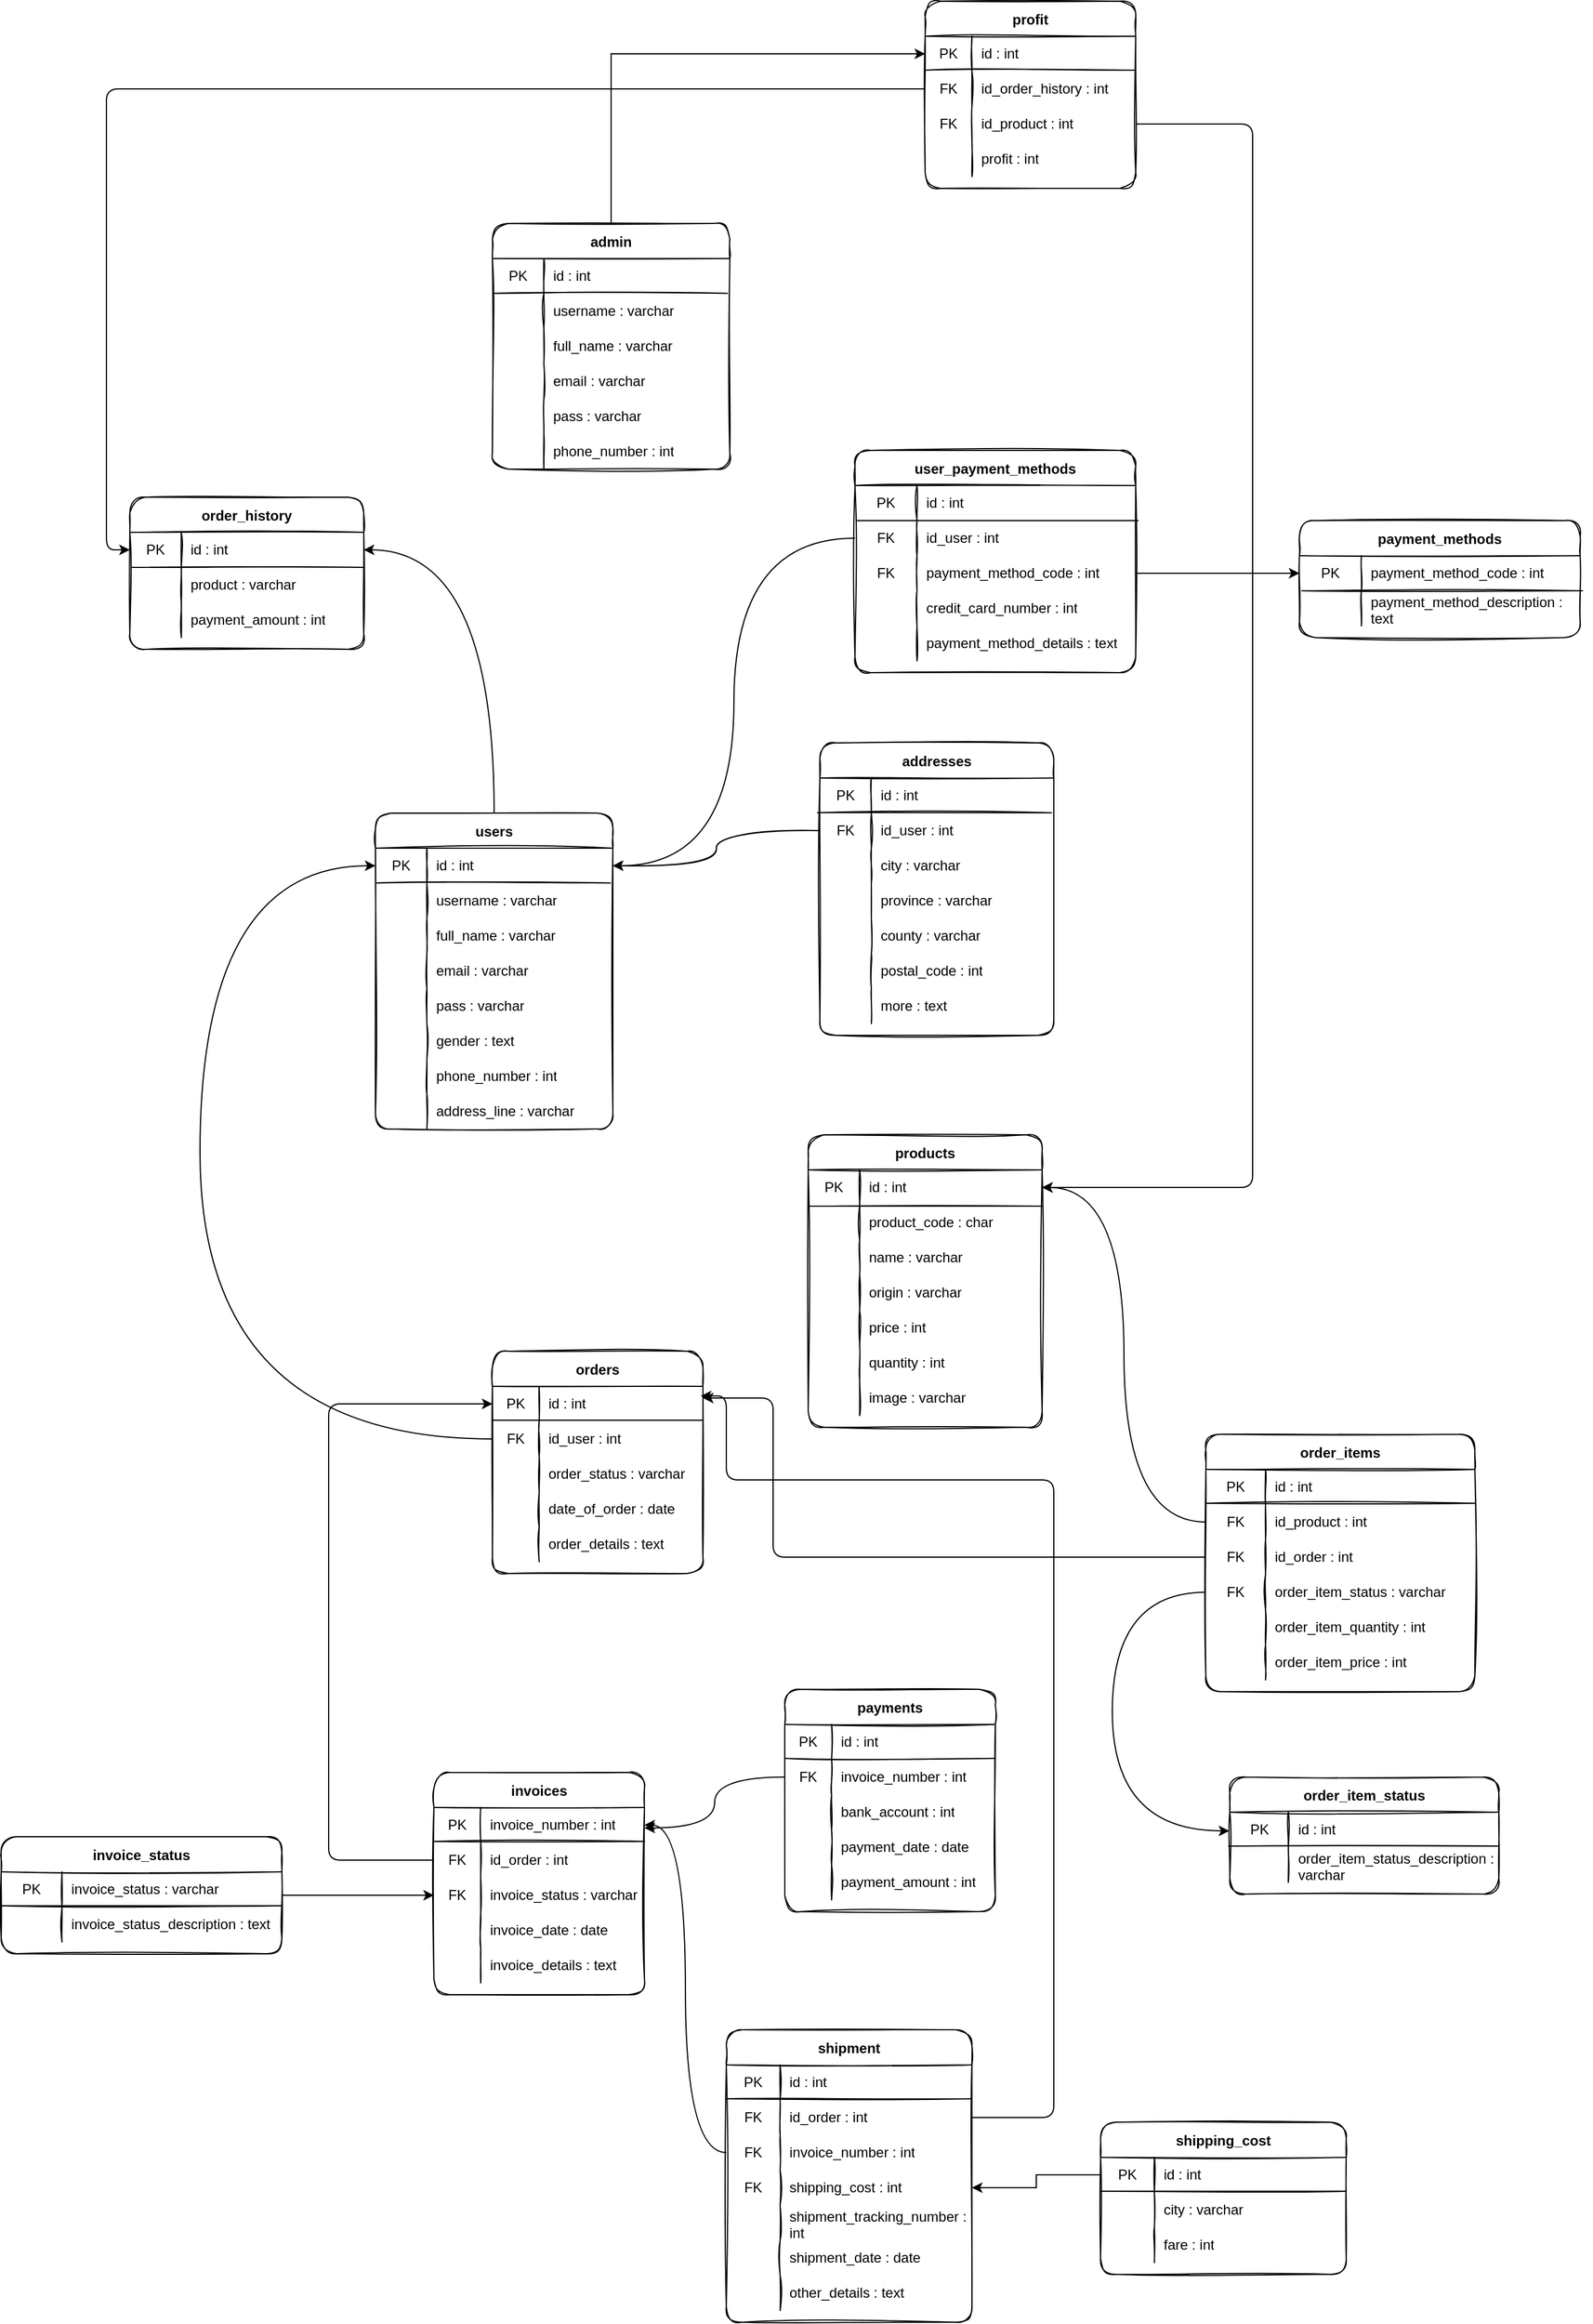 <mxfile version="20.0.1" type="github">
  <diagram id="C5RBs43oDa-KdzZeNtuy" name="Page-1">
    <mxGraphModel dx="2500" dy="1445" grid="1" gridSize="10" guides="1" tooltips="1" connect="1" arrows="1" fold="1" page="1" pageScale="1" pageWidth="827" pageHeight="1169" math="0" shadow="0">
      <root>
        <mxCell id="WIyWlLk6GJQsqaUBKTNV-0" />
        <mxCell id="WIyWlLk6GJQsqaUBKTNV-1" parent="WIyWlLk6GJQsqaUBKTNV-0" />
        <mxCell id="zJZ0nXB3Jmozej-48PjN-151" value="order_history" style="shape=table;startSize=30;container=1;collapsible=0;childLayout=tableLayout;fixedRows=1;rowLines=0;fontStyle=1;rounded=1;sketch=1;" parent="WIyWlLk6GJQsqaUBKTNV-1" vertex="1">
          <mxGeometry x="-120" y="-350" width="200" height="130" as="geometry" />
        </mxCell>
        <mxCell id="zJZ0nXB3Jmozej-48PjN-152" value="" style="shape=tableRow;horizontal=0;startSize=0;swimlaneHead=0;swimlaneBody=0;top=0;left=0;bottom=0;right=0;collapsible=0;dropTarget=0;fillColor=none;points=[[0,0.5],[1,0.5]];portConstraint=eastwest;rounded=1;sketch=1;" parent="zJZ0nXB3Jmozej-48PjN-151" vertex="1">
          <mxGeometry y="30" width="200" height="30" as="geometry" />
        </mxCell>
        <mxCell id="zJZ0nXB3Jmozej-48PjN-153" value="PK" style="shape=partialRectangle;html=1;whiteSpace=wrap;connectable=0;fillColor=none;top=0;left=0;bottom=0;right=0;overflow=hidden;pointerEvents=1;rounded=1;sketch=1;" parent="zJZ0nXB3Jmozej-48PjN-152" vertex="1">
          <mxGeometry width="44" height="30" as="geometry">
            <mxRectangle width="44" height="30" as="alternateBounds" />
          </mxGeometry>
        </mxCell>
        <mxCell id="zJZ0nXB3Jmozej-48PjN-154" value="id : int" style="shape=partialRectangle;html=1;whiteSpace=wrap;connectable=0;fillColor=none;top=0;left=0;bottom=0;right=0;align=left;spacingLeft=6;overflow=hidden;rounded=1;sketch=1;" parent="zJZ0nXB3Jmozej-48PjN-152" vertex="1">
          <mxGeometry x="44" width="156" height="30" as="geometry">
            <mxRectangle width="156" height="30" as="alternateBounds" />
          </mxGeometry>
        </mxCell>
        <mxCell id="zJZ0nXB3Jmozej-48PjN-155" value="" style="shape=tableRow;horizontal=0;startSize=0;swimlaneHead=0;swimlaneBody=0;top=0;left=0;bottom=0;right=0;collapsible=0;dropTarget=0;fillColor=none;points=[[0,0.5],[1,0.5]];portConstraint=eastwest;rounded=1;sketch=1;" parent="zJZ0nXB3Jmozej-48PjN-151" vertex="1">
          <mxGeometry y="60" width="200" height="30" as="geometry" />
        </mxCell>
        <mxCell id="zJZ0nXB3Jmozej-48PjN-156" value="" style="shape=partialRectangle;html=1;whiteSpace=wrap;connectable=0;fillColor=none;top=0;left=0;bottom=0;right=0;overflow=hidden;rounded=1;sketch=1;" parent="zJZ0nXB3Jmozej-48PjN-155" vertex="1">
          <mxGeometry width="44" height="30" as="geometry">
            <mxRectangle width="44" height="30" as="alternateBounds" />
          </mxGeometry>
        </mxCell>
        <mxCell id="zJZ0nXB3Jmozej-48PjN-157" value="product : varchar" style="shape=partialRectangle;html=1;whiteSpace=wrap;connectable=0;fillColor=none;top=0;left=0;bottom=0;right=0;align=left;spacingLeft=6;overflow=hidden;rounded=1;sketch=1;" parent="zJZ0nXB3Jmozej-48PjN-155" vertex="1">
          <mxGeometry x="44" width="156" height="30" as="geometry">
            <mxRectangle width="156" height="30" as="alternateBounds" />
          </mxGeometry>
        </mxCell>
        <mxCell id="zJZ0nXB3Jmozej-48PjN-173" value="" style="shape=tableRow;horizontal=0;startSize=0;swimlaneHead=0;swimlaneBody=0;top=0;left=0;bottom=0;right=0;collapsible=0;dropTarget=0;fillColor=none;points=[[0,0.5],[1,0.5]];portConstraint=eastwest;rounded=1;sketch=1;" parent="zJZ0nXB3Jmozej-48PjN-151" vertex="1">
          <mxGeometry y="90" width="200" height="30" as="geometry" />
        </mxCell>
        <mxCell id="zJZ0nXB3Jmozej-48PjN-174" value="" style="shape=partialRectangle;html=1;whiteSpace=wrap;connectable=0;fillColor=none;top=0;left=0;bottom=0;right=0;overflow=hidden;rounded=1;sketch=1;" parent="zJZ0nXB3Jmozej-48PjN-173" vertex="1">
          <mxGeometry width="44" height="30" as="geometry">
            <mxRectangle width="44" height="30" as="alternateBounds" />
          </mxGeometry>
        </mxCell>
        <mxCell id="zJZ0nXB3Jmozej-48PjN-175" value="payment_amount : int" style="shape=partialRectangle;html=1;whiteSpace=wrap;connectable=0;fillColor=none;top=0;left=0;bottom=0;right=0;align=left;spacingLeft=6;overflow=hidden;rounded=1;sketch=1;" parent="zJZ0nXB3Jmozej-48PjN-173" vertex="1">
          <mxGeometry x="44" width="156" height="30" as="geometry">
            <mxRectangle width="156" height="30" as="alternateBounds" />
          </mxGeometry>
        </mxCell>
        <mxCell id="zJZ0nXB3Jmozej-48PjN-224" value="addresses" style="shape=table;startSize=30;container=1;collapsible=0;childLayout=tableLayout;fixedRows=1;rowLines=0;fontStyle=1;rounded=1;sketch=1;" parent="WIyWlLk6GJQsqaUBKTNV-1" vertex="1">
          <mxGeometry x="470" y="-140" width="200" height="250" as="geometry" />
        </mxCell>
        <mxCell id="zJZ0nXB3Jmozej-48PjN-225" value="" style="shape=tableRow;horizontal=0;startSize=0;swimlaneHead=0;swimlaneBody=0;top=0;left=0;bottom=0;right=0;collapsible=0;dropTarget=0;fillColor=none;points=[[0,0.5],[1,0.5]];portConstraint=eastwest;rounded=1;sketch=1;" parent="zJZ0nXB3Jmozej-48PjN-224" vertex="1">
          <mxGeometry y="30" width="200" height="30" as="geometry" />
        </mxCell>
        <mxCell id="zJZ0nXB3Jmozej-48PjN-226" value="PK" style="shape=partialRectangle;html=1;whiteSpace=wrap;connectable=0;fillColor=none;top=0;left=0;bottom=0;right=0;overflow=hidden;pointerEvents=1;rounded=1;sketch=1;" parent="zJZ0nXB3Jmozej-48PjN-225" vertex="1">
          <mxGeometry width="44" height="30" as="geometry">
            <mxRectangle width="44" height="30" as="alternateBounds" />
          </mxGeometry>
        </mxCell>
        <mxCell id="zJZ0nXB3Jmozej-48PjN-227" value="id : int" style="shape=partialRectangle;html=1;whiteSpace=wrap;connectable=0;fillColor=none;top=0;left=0;bottom=0;right=0;align=left;spacingLeft=6;overflow=hidden;rounded=1;sketch=1;" parent="zJZ0nXB3Jmozej-48PjN-225" vertex="1">
          <mxGeometry x="44" width="156" height="30" as="geometry">
            <mxRectangle width="156" height="30" as="alternateBounds" />
          </mxGeometry>
        </mxCell>
        <mxCell id="zJZ0nXB3Jmozej-48PjN-231" value="" style="shape=tableRow;horizontal=0;startSize=0;swimlaneHead=0;swimlaneBody=0;top=0;left=0;bottom=0;right=0;collapsible=0;dropTarget=0;fillColor=none;points=[[0,0.5],[1,0.5]];portConstraint=eastwest;rounded=1;sketch=1;" parent="zJZ0nXB3Jmozej-48PjN-224" vertex="1">
          <mxGeometry y="60" width="200" height="30" as="geometry" />
        </mxCell>
        <mxCell id="zJZ0nXB3Jmozej-48PjN-232" value="FK" style="shape=partialRectangle;html=1;whiteSpace=wrap;connectable=0;fillColor=none;top=0;left=0;bottom=0;right=0;overflow=hidden;rounded=1;sketch=1;" parent="zJZ0nXB3Jmozej-48PjN-231" vertex="1">
          <mxGeometry width="44" height="30" as="geometry">
            <mxRectangle width="44" height="30" as="alternateBounds" />
          </mxGeometry>
        </mxCell>
        <mxCell id="zJZ0nXB3Jmozej-48PjN-233" value="id_user : int" style="shape=partialRectangle;html=1;whiteSpace=wrap;connectable=0;fillColor=none;top=0;left=0;bottom=0;right=0;align=left;spacingLeft=6;overflow=hidden;rounded=1;sketch=1;" parent="zJZ0nXB3Jmozej-48PjN-231" vertex="1">
          <mxGeometry x="44" width="156" height="30" as="geometry">
            <mxRectangle width="156" height="30" as="alternateBounds" />
          </mxGeometry>
        </mxCell>
        <mxCell id="zJZ0nXB3Jmozej-48PjN-234" value="" style="shape=tableRow;horizontal=0;startSize=0;swimlaneHead=0;swimlaneBody=0;top=0;left=0;bottom=0;right=0;collapsible=0;dropTarget=0;fillColor=none;points=[[0,0.5],[1,0.5]];portConstraint=eastwest;rounded=1;sketch=1;" parent="zJZ0nXB3Jmozej-48PjN-224" vertex="1">
          <mxGeometry y="90" width="200" height="30" as="geometry" />
        </mxCell>
        <mxCell id="zJZ0nXB3Jmozej-48PjN-235" value="" style="shape=partialRectangle;html=1;whiteSpace=wrap;connectable=0;fillColor=none;top=0;left=0;bottom=0;right=0;overflow=hidden;rounded=1;sketch=1;" parent="zJZ0nXB3Jmozej-48PjN-234" vertex="1">
          <mxGeometry width="44" height="30" as="geometry">
            <mxRectangle width="44" height="30" as="alternateBounds" />
          </mxGeometry>
        </mxCell>
        <mxCell id="zJZ0nXB3Jmozej-48PjN-236" value="city : varchar" style="shape=partialRectangle;html=1;whiteSpace=wrap;connectable=0;fillColor=none;top=0;left=0;bottom=0;right=0;align=left;spacingLeft=6;overflow=hidden;rounded=1;sketch=1;" parent="zJZ0nXB3Jmozej-48PjN-234" vertex="1">
          <mxGeometry x="44" width="156" height="30" as="geometry">
            <mxRectangle width="156" height="30" as="alternateBounds" />
          </mxGeometry>
        </mxCell>
        <mxCell id="zJZ0nXB3Jmozej-48PjN-237" value="" style="shape=tableRow;horizontal=0;startSize=0;swimlaneHead=0;swimlaneBody=0;top=0;left=0;bottom=0;right=0;collapsible=0;dropTarget=0;fillColor=none;points=[[0,0.5],[1,0.5]];portConstraint=eastwest;rounded=1;sketch=1;" parent="zJZ0nXB3Jmozej-48PjN-224" vertex="1">
          <mxGeometry y="120" width="200" height="30" as="geometry" />
        </mxCell>
        <mxCell id="zJZ0nXB3Jmozej-48PjN-238" value="" style="shape=partialRectangle;html=1;whiteSpace=wrap;connectable=0;fillColor=none;top=0;left=0;bottom=0;right=0;overflow=hidden;rounded=1;sketch=1;" parent="zJZ0nXB3Jmozej-48PjN-237" vertex="1">
          <mxGeometry width="44" height="30" as="geometry">
            <mxRectangle width="44" height="30" as="alternateBounds" />
          </mxGeometry>
        </mxCell>
        <mxCell id="zJZ0nXB3Jmozej-48PjN-239" value="province : varchar" style="shape=partialRectangle;html=1;whiteSpace=wrap;connectable=0;fillColor=none;top=0;left=0;bottom=0;right=0;align=left;spacingLeft=6;overflow=hidden;rounded=1;sketch=1;" parent="zJZ0nXB3Jmozej-48PjN-237" vertex="1">
          <mxGeometry x="44" width="156" height="30" as="geometry">
            <mxRectangle width="156" height="30" as="alternateBounds" />
          </mxGeometry>
        </mxCell>
        <mxCell id="zJZ0nXB3Jmozej-48PjN-240" value="" style="shape=tableRow;horizontal=0;startSize=0;swimlaneHead=0;swimlaneBody=0;top=0;left=0;bottom=0;right=0;collapsible=0;dropTarget=0;fillColor=none;points=[[0,0.5],[1,0.5]];portConstraint=eastwest;rounded=1;sketch=1;" parent="zJZ0nXB3Jmozej-48PjN-224" vertex="1">
          <mxGeometry y="150" width="200" height="30" as="geometry" />
        </mxCell>
        <mxCell id="zJZ0nXB3Jmozej-48PjN-241" value="" style="shape=partialRectangle;html=1;whiteSpace=wrap;connectable=0;fillColor=none;top=0;left=0;bottom=0;right=0;overflow=hidden;rounded=1;sketch=1;" parent="zJZ0nXB3Jmozej-48PjN-240" vertex="1">
          <mxGeometry width="44" height="30" as="geometry">
            <mxRectangle width="44" height="30" as="alternateBounds" />
          </mxGeometry>
        </mxCell>
        <mxCell id="zJZ0nXB3Jmozej-48PjN-242" value="county : varchar" style="shape=partialRectangle;html=1;whiteSpace=wrap;connectable=0;fillColor=none;top=0;left=0;bottom=0;right=0;align=left;spacingLeft=6;overflow=hidden;rounded=1;sketch=1;" parent="zJZ0nXB3Jmozej-48PjN-240" vertex="1">
          <mxGeometry x="44" width="156" height="30" as="geometry">
            <mxRectangle width="156" height="30" as="alternateBounds" />
          </mxGeometry>
        </mxCell>
        <mxCell id="zJZ0nXB3Jmozej-48PjN-243" value="" style="shape=tableRow;horizontal=0;startSize=0;swimlaneHead=0;swimlaneBody=0;top=0;left=0;bottom=0;right=0;collapsible=0;dropTarget=0;fillColor=none;points=[[0,0.5],[1,0.5]];portConstraint=eastwest;rounded=1;sketch=1;" parent="zJZ0nXB3Jmozej-48PjN-224" vertex="1">
          <mxGeometry y="180" width="200" height="30" as="geometry" />
        </mxCell>
        <mxCell id="zJZ0nXB3Jmozej-48PjN-244" value="" style="shape=partialRectangle;html=1;whiteSpace=wrap;connectable=0;fillColor=none;top=0;left=0;bottom=0;right=0;overflow=hidden;rounded=1;sketch=1;" parent="zJZ0nXB3Jmozej-48PjN-243" vertex="1">
          <mxGeometry width="44" height="30" as="geometry">
            <mxRectangle width="44" height="30" as="alternateBounds" />
          </mxGeometry>
        </mxCell>
        <mxCell id="zJZ0nXB3Jmozej-48PjN-245" value="postal_code : int" style="shape=partialRectangle;html=1;whiteSpace=wrap;connectable=0;fillColor=none;top=0;left=0;bottom=0;right=0;align=left;spacingLeft=6;overflow=hidden;rounded=1;sketch=1;" parent="zJZ0nXB3Jmozej-48PjN-243" vertex="1">
          <mxGeometry x="44" width="156" height="30" as="geometry">
            <mxRectangle width="156" height="30" as="alternateBounds" />
          </mxGeometry>
        </mxCell>
        <mxCell id="zJZ0nXB3Jmozej-48PjN-252" value="" style="shape=tableRow;horizontal=0;startSize=0;swimlaneHead=0;swimlaneBody=0;top=0;left=0;bottom=0;right=0;collapsible=0;dropTarget=0;fillColor=none;points=[[0,0.5],[1,0.5]];portConstraint=eastwest;rounded=1;sketch=1;" parent="zJZ0nXB3Jmozej-48PjN-224" vertex="1">
          <mxGeometry y="210" width="200" height="30" as="geometry" />
        </mxCell>
        <mxCell id="zJZ0nXB3Jmozej-48PjN-253" value="" style="shape=partialRectangle;html=1;whiteSpace=wrap;connectable=0;fillColor=none;top=0;left=0;bottom=0;right=0;overflow=hidden;rounded=1;sketch=1;" parent="zJZ0nXB3Jmozej-48PjN-252" vertex="1">
          <mxGeometry width="44" height="30" as="geometry">
            <mxRectangle width="44" height="30" as="alternateBounds" />
          </mxGeometry>
        </mxCell>
        <mxCell id="zJZ0nXB3Jmozej-48PjN-254" value="more : text" style="shape=partialRectangle;html=1;whiteSpace=wrap;connectable=0;fillColor=none;top=0;left=0;bottom=0;right=0;align=left;spacingLeft=6;overflow=hidden;rounded=1;sketch=1;" parent="zJZ0nXB3Jmozej-48PjN-252" vertex="1">
          <mxGeometry x="44" width="156" height="30" as="geometry">
            <mxRectangle width="156" height="30" as="alternateBounds" />
          </mxGeometry>
        </mxCell>
        <mxCell id="zJZ0nXB3Jmozej-48PjN-125" value="" style="group;rounded=1;sketch=1;" parent="WIyWlLk6GJQsqaUBKTNV-1" vertex="1" connectable="0">
          <mxGeometry x="460" y="195" width="200" height="250" as="geometry" />
        </mxCell>
        <mxCell id="zJZ0nXB3Jmozej-48PjN-10" value="products" style="shape=table;startSize=30;container=1;collapsible=0;childLayout=tableLayout;fixedRows=1;rowLines=0;fontStyle=1;rounded=1;sketch=1;" parent="zJZ0nXB3Jmozej-48PjN-125" vertex="1">
          <mxGeometry width="200" height="250" as="geometry" />
        </mxCell>
        <mxCell id="zJZ0nXB3Jmozej-48PjN-11" value="" style="shape=tableRow;horizontal=0;startSize=0;swimlaneHead=0;swimlaneBody=0;top=0;left=0;bottom=0;right=0;collapsible=0;dropTarget=0;fillColor=none;points=[[0,0.5],[1,0.5]];portConstraint=eastwest;rounded=1;sketch=1;" parent="zJZ0nXB3Jmozej-48PjN-10" vertex="1">
          <mxGeometry y="30" width="200" height="30" as="geometry" />
        </mxCell>
        <mxCell id="zJZ0nXB3Jmozej-48PjN-12" value="PK" style="shape=partialRectangle;html=1;whiteSpace=wrap;connectable=0;fillColor=none;top=0;left=0;bottom=0;right=0;overflow=hidden;pointerEvents=1;rounded=1;sketch=1;" parent="zJZ0nXB3Jmozej-48PjN-11" vertex="1">
          <mxGeometry width="44" height="30" as="geometry">
            <mxRectangle width="44" height="30" as="alternateBounds" />
          </mxGeometry>
        </mxCell>
        <mxCell id="zJZ0nXB3Jmozej-48PjN-13" value="id : int" style="shape=partialRectangle;html=1;whiteSpace=wrap;connectable=0;fillColor=none;top=0;left=0;bottom=0;right=0;align=left;spacingLeft=6;overflow=hidden;rounded=1;sketch=1;" parent="zJZ0nXB3Jmozej-48PjN-11" vertex="1">
          <mxGeometry x="44" width="156" height="30" as="geometry">
            <mxRectangle width="156" height="30" as="alternateBounds" />
          </mxGeometry>
        </mxCell>
        <mxCell id="zJZ0nXB3Jmozej-48PjN-14" value="" style="shape=tableRow;horizontal=0;startSize=0;swimlaneHead=0;swimlaneBody=0;top=0;left=0;bottom=0;right=0;collapsible=0;dropTarget=0;fillColor=none;points=[[0,0.5],[1,0.5]];portConstraint=eastwest;rounded=1;sketch=1;" parent="zJZ0nXB3Jmozej-48PjN-10" vertex="1">
          <mxGeometry y="60" width="200" height="30" as="geometry" />
        </mxCell>
        <mxCell id="zJZ0nXB3Jmozej-48PjN-15" value="" style="shape=partialRectangle;html=1;whiteSpace=wrap;connectable=0;fillColor=none;top=0;left=0;bottom=0;right=0;overflow=hidden;rounded=1;sketch=1;" parent="zJZ0nXB3Jmozej-48PjN-14" vertex="1">
          <mxGeometry width="44" height="30" as="geometry">
            <mxRectangle width="44" height="30" as="alternateBounds" />
          </mxGeometry>
        </mxCell>
        <mxCell id="zJZ0nXB3Jmozej-48PjN-16" value="product_code : char" style="shape=partialRectangle;html=1;whiteSpace=wrap;connectable=0;fillColor=none;top=0;left=0;bottom=0;right=0;align=left;spacingLeft=6;overflow=hidden;rounded=1;sketch=1;" parent="zJZ0nXB3Jmozej-48PjN-14" vertex="1">
          <mxGeometry x="44" width="156" height="30" as="geometry">
            <mxRectangle width="156" height="30" as="alternateBounds" />
          </mxGeometry>
        </mxCell>
        <mxCell id="zJZ0nXB3Jmozej-48PjN-17" value="" style="shape=tableRow;horizontal=0;startSize=0;swimlaneHead=0;swimlaneBody=0;top=0;left=0;bottom=0;right=0;collapsible=0;dropTarget=0;fillColor=none;points=[[0,0.5],[1,0.5]];portConstraint=eastwest;rounded=1;sketch=1;" parent="zJZ0nXB3Jmozej-48PjN-10" vertex="1">
          <mxGeometry y="90" width="200" height="30" as="geometry" />
        </mxCell>
        <mxCell id="zJZ0nXB3Jmozej-48PjN-18" value="" style="shape=partialRectangle;html=1;whiteSpace=wrap;connectable=0;fillColor=none;top=0;left=0;bottom=0;right=0;overflow=hidden;rounded=1;sketch=1;" parent="zJZ0nXB3Jmozej-48PjN-17" vertex="1">
          <mxGeometry width="44" height="30" as="geometry">
            <mxRectangle width="44" height="30" as="alternateBounds" />
          </mxGeometry>
        </mxCell>
        <mxCell id="zJZ0nXB3Jmozej-48PjN-19" value="name : varchar" style="shape=partialRectangle;html=1;whiteSpace=wrap;connectable=0;fillColor=none;top=0;left=0;bottom=0;right=0;align=left;spacingLeft=6;overflow=hidden;rounded=1;sketch=1;" parent="zJZ0nXB3Jmozej-48PjN-17" vertex="1">
          <mxGeometry x="44" width="156" height="30" as="geometry">
            <mxRectangle width="156" height="30" as="alternateBounds" />
          </mxGeometry>
        </mxCell>
        <mxCell id="zJZ0nXB3Jmozej-48PjN-33" value="" style="shape=tableRow;horizontal=0;startSize=0;swimlaneHead=0;swimlaneBody=0;top=0;left=0;bottom=0;right=0;collapsible=0;dropTarget=0;fillColor=none;points=[[0,0.5],[1,0.5]];portConstraint=eastwest;rounded=1;sketch=1;" parent="zJZ0nXB3Jmozej-48PjN-10" vertex="1">
          <mxGeometry y="120" width="200" height="30" as="geometry" />
        </mxCell>
        <mxCell id="zJZ0nXB3Jmozej-48PjN-34" value="" style="shape=partialRectangle;html=1;whiteSpace=wrap;connectable=0;fillColor=none;top=0;left=0;bottom=0;right=0;overflow=hidden;rounded=1;sketch=1;" parent="zJZ0nXB3Jmozej-48PjN-33" vertex="1">
          <mxGeometry width="44" height="30" as="geometry">
            <mxRectangle width="44" height="30" as="alternateBounds" />
          </mxGeometry>
        </mxCell>
        <mxCell id="zJZ0nXB3Jmozej-48PjN-35" value="origin : varchar" style="shape=partialRectangle;html=1;whiteSpace=wrap;connectable=0;fillColor=none;top=0;left=0;bottom=0;right=0;align=left;spacingLeft=6;overflow=hidden;rounded=1;sketch=1;" parent="zJZ0nXB3Jmozej-48PjN-33" vertex="1">
          <mxGeometry x="44" width="156" height="30" as="geometry">
            <mxRectangle width="156" height="30" as="alternateBounds" />
          </mxGeometry>
        </mxCell>
        <mxCell id="zJZ0nXB3Jmozej-48PjN-36" value="" style="shape=tableRow;horizontal=0;startSize=0;swimlaneHead=0;swimlaneBody=0;top=0;left=0;bottom=0;right=0;collapsible=0;dropTarget=0;fillColor=none;points=[[0,0.5],[1,0.5]];portConstraint=eastwest;rounded=1;sketch=1;" parent="zJZ0nXB3Jmozej-48PjN-10" vertex="1">
          <mxGeometry y="150" width="200" height="30" as="geometry" />
        </mxCell>
        <mxCell id="zJZ0nXB3Jmozej-48PjN-37" value="" style="shape=partialRectangle;html=1;whiteSpace=wrap;connectable=0;fillColor=none;top=0;left=0;bottom=0;right=0;overflow=hidden;rounded=1;sketch=1;" parent="zJZ0nXB3Jmozej-48PjN-36" vertex="1">
          <mxGeometry width="44" height="30" as="geometry">
            <mxRectangle width="44" height="30" as="alternateBounds" />
          </mxGeometry>
        </mxCell>
        <mxCell id="zJZ0nXB3Jmozej-48PjN-38" value="price : int" style="shape=partialRectangle;html=1;whiteSpace=wrap;connectable=0;fillColor=none;top=0;left=0;bottom=0;right=0;align=left;spacingLeft=6;overflow=hidden;rounded=1;sketch=1;" parent="zJZ0nXB3Jmozej-48PjN-36" vertex="1">
          <mxGeometry x="44" width="156" height="30" as="geometry">
            <mxRectangle width="156" height="30" as="alternateBounds" />
          </mxGeometry>
        </mxCell>
        <mxCell id="zJZ0nXB3Jmozej-48PjN-39" value="" style="shape=tableRow;horizontal=0;startSize=0;swimlaneHead=0;swimlaneBody=0;top=0;left=0;bottom=0;right=0;collapsible=0;dropTarget=0;fillColor=none;points=[[0,0.5],[1,0.5]];portConstraint=eastwest;rounded=1;sketch=1;" parent="zJZ0nXB3Jmozej-48PjN-10" vertex="1">
          <mxGeometry y="180" width="200" height="30" as="geometry" />
        </mxCell>
        <mxCell id="zJZ0nXB3Jmozej-48PjN-40" value="" style="shape=partialRectangle;html=1;whiteSpace=wrap;connectable=0;fillColor=none;top=0;left=0;bottom=0;right=0;overflow=hidden;rounded=1;sketch=1;" parent="zJZ0nXB3Jmozej-48PjN-39" vertex="1">
          <mxGeometry width="44" height="30" as="geometry">
            <mxRectangle width="44" height="30" as="alternateBounds" />
          </mxGeometry>
        </mxCell>
        <mxCell id="zJZ0nXB3Jmozej-48PjN-41" value="quantity : int" style="shape=partialRectangle;html=1;whiteSpace=wrap;connectable=0;fillColor=none;top=0;left=0;bottom=0;right=0;align=left;spacingLeft=6;overflow=hidden;rounded=1;sketch=1;" parent="zJZ0nXB3Jmozej-48PjN-39" vertex="1">
          <mxGeometry x="44" width="156" height="30" as="geometry">
            <mxRectangle width="156" height="30" as="alternateBounds" />
          </mxGeometry>
        </mxCell>
        <mxCell id="zJZ0nXB3Jmozej-48PjN-42" value="" style="shape=tableRow;horizontal=0;startSize=0;swimlaneHead=0;swimlaneBody=0;top=0;left=0;bottom=0;right=0;collapsible=0;dropTarget=0;fillColor=none;points=[[0,0.5],[1,0.5]];portConstraint=eastwest;rounded=1;sketch=1;" parent="zJZ0nXB3Jmozej-48PjN-10" vertex="1">
          <mxGeometry y="210" width="200" height="30" as="geometry" />
        </mxCell>
        <mxCell id="zJZ0nXB3Jmozej-48PjN-43" value="" style="shape=partialRectangle;html=1;whiteSpace=wrap;connectable=0;fillColor=none;top=0;left=0;bottom=0;right=0;overflow=hidden;rounded=1;sketch=1;" parent="zJZ0nXB3Jmozej-48PjN-42" vertex="1">
          <mxGeometry width="44" height="30" as="geometry">
            <mxRectangle width="44" height="30" as="alternateBounds" />
          </mxGeometry>
        </mxCell>
        <mxCell id="zJZ0nXB3Jmozej-48PjN-44" value="image : varchar" style="shape=partialRectangle;html=1;whiteSpace=wrap;connectable=0;fillColor=none;top=0;left=0;bottom=0;right=0;align=left;spacingLeft=6;overflow=hidden;rounded=1;sketch=1;" parent="zJZ0nXB3Jmozej-48PjN-42" vertex="1">
          <mxGeometry x="44" width="156" height="30" as="geometry">
            <mxRectangle width="156" height="30" as="alternateBounds" />
          </mxGeometry>
        </mxCell>
        <mxCell id="zJZ0nXB3Jmozej-48PjN-121" value="" style="line;strokeWidth=1;html=1;rounded=1;sketch=1;" parent="zJZ0nXB3Jmozej-48PjN-125" vertex="1">
          <mxGeometry y="56" width="200" height="10" as="geometry" />
        </mxCell>
        <mxCell id="zJZ0nXB3Jmozej-48PjN-293" value="" style="group;rounded=1;sketch=1;" parent="WIyWlLk6GJQsqaUBKTNV-1" vertex="1" connectable="0">
          <mxGeometry x="90" y="-80" width="203" height="240" as="geometry" />
        </mxCell>
        <mxCell id="zJZ0nXB3Jmozej-48PjN-0" value="users" style="shape=table;startSize=30;container=1;collapsible=0;childLayout=tableLayout;fixedRows=1;rowLines=0;fontStyle=1;rounded=1;sketch=1;" parent="zJZ0nXB3Jmozej-48PjN-293" vertex="1">
          <mxGeometry width="203" height="270" as="geometry" />
        </mxCell>
        <mxCell id="zJZ0nXB3Jmozej-48PjN-1" value="" style="shape=tableRow;horizontal=0;startSize=0;swimlaneHead=0;swimlaneBody=0;top=0;left=0;bottom=0;right=0;collapsible=0;dropTarget=0;fillColor=none;points=[[0,0.5],[1,0.5]];portConstraint=eastwest;rounded=1;sketch=1;" parent="zJZ0nXB3Jmozej-48PjN-0" vertex="1">
          <mxGeometry y="30" width="203" height="30" as="geometry" />
        </mxCell>
        <mxCell id="zJZ0nXB3Jmozej-48PjN-2" value="PK" style="shape=partialRectangle;html=1;whiteSpace=wrap;connectable=0;fillColor=none;top=0;left=0;bottom=0;right=0;overflow=hidden;pointerEvents=1;rounded=1;sketch=1;" parent="zJZ0nXB3Jmozej-48PjN-1" vertex="1">
          <mxGeometry width="44" height="30" as="geometry">
            <mxRectangle width="44" height="30" as="alternateBounds" />
          </mxGeometry>
        </mxCell>
        <mxCell id="zJZ0nXB3Jmozej-48PjN-3" value="id : int" style="shape=partialRectangle;html=1;whiteSpace=wrap;connectable=0;fillColor=none;top=0;left=0;bottom=0;right=0;align=left;spacingLeft=6;overflow=hidden;rounded=1;sketch=1;" parent="zJZ0nXB3Jmozej-48PjN-1" vertex="1">
          <mxGeometry x="44" width="159" height="30" as="geometry">
            <mxRectangle width="159" height="30" as="alternateBounds" />
          </mxGeometry>
        </mxCell>
        <mxCell id="zJZ0nXB3Jmozej-48PjN-4" value="" style="shape=tableRow;horizontal=0;startSize=0;swimlaneHead=0;swimlaneBody=0;top=0;left=0;bottom=0;right=0;collapsible=0;dropTarget=0;fillColor=none;points=[[0,0.5],[1,0.5]];portConstraint=eastwest;rounded=1;sketch=1;" parent="zJZ0nXB3Jmozej-48PjN-0" vertex="1">
          <mxGeometry y="60" width="203" height="30" as="geometry" />
        </mxCell>
        <mxCell id="zJZ0nXB3Jmozej-48PjN-5" value="" style="shape=partialRectangle;html=1;whiteSpace=wrap;connectable=0;fillColor=none;top=0;left=0;bottom=0;right=0;overflow=hidden;rounded=1;sketch=1;" parent="zJZ0nXB3Jmozej-48PjN-4" vertex="1">
          <mxGeometry width="44" height="30" as="geometry">
            <mxRectangle width="44" height="30" as="alternateBounds" />
          </mxGeometry>
        </mxCell>
        <mxCell id="zJZ0nXB3Jmozej-48PjN-6" value="username : varchar" style="shape=partialRectangle;html=1;whiteSpace=wrap;connectable=0;fillColor=none;top=0;left=0;bottom=0;right=0;align=left;spacingLeft=6;overflow=hidden;rounded=1;sketch=1;" parent="zJZ0nXB3Jmozej-48PjN-4" vertex="1">
          <mxGeometry x="44" width="159" height="30" as="geometry">
            <mxRectangle width="159" height="30" as="alternateBounds" />
          </mxGeometry>
        </mxCell>
        <mxCell id="zJZ0nXB3Jmozej-48PjN-441" value="" style="shape=tableRow;horizontal=0;startSize=0;swimlaneHead=0;swimlaneBody=0;top=0;left=0;bottom=0;right=0;collapsible=0;dropTarget=0;fillColor=none;points=[[0,0.5],[1,0.5]];portConstraint=eastwest;rounded=1;sketch=1;" parent="zJZ0nXB3Jmozej-48PjN-0" vertex="1">
          <mxGeometry y="90" width="203" height="30" as="geometry" />
        </mxCell>
        <mxCell id="zJZ0nXB3Jmozej-48PjN-442" value="" style="shape=partialRectangle;html=1;whiteSpace=wrap;connectable=0;fillColor=none;top=0;left=0;bottom=0;right=0;overflow=hidden;rounded=1;sketch=1;" parent="zJZ0nXB3Jmozej-48PjN-441" vertex="1">
          <mxGeometry width="44" height="30" as="geometry">
            <mxRectangle width="44" height="30" as="alternateBounds" />
          </mxGeometry>
        </mxCell>
        <mxCell id="zJZ0nXB3Jmozej-48PjN-443" value="full_name : varchar" style="shape=partialRectangle;html=1;whiteSpace=wrap;connectable=0;fillColor=none;top=0;left=0;bottom=0;right=0;align=left;spacingLeft=6;overflow=hidden;rounded=1;sketch=1;" parent="zJZ0nXB3Jmozej-48PjN-441" vertex="1">
          <mxGeometry x="44" width="159" height="30" as="geometry">
            <mxRectangle width="159" height="30" as="alternateBounds" />
          </mxGeometry>
        </mxCell>
        <mxCell id="zJZ0nXB3Jmozej-48PjN-7" value="" style="shape=tableRow;horizontal=0;startSize=0;swimlaneHead=0;swimlaneBody=0;top=0;left=0;bottom=0;right=0;collapsible=0;dropTarget=0;fillColor=none;points=[[0,0.5],[1,0.5]];portConstraint=eastwest;rounded=1;sketch=1;" parent="zJZ0nXB3Jmozej-48PjN-0" vertex="1">
          <mxGeometry y="120" width="203" height="30" as="geometry" />
        </mxCell>
        <mxCell id="zJZ0nXB3Jmozej-48PjN-8" value="" style="shape=partialRectangle;html=1;whiteSpace=wrap;connectable=0;fillColor=none;top=0;left=0;bottom=0;right=0;overflow=hidden;rounded=1;sketch=1;" parent="zJZ0nXB3Jmozej-48PjN-7" vertex="1">
          <mxGeometry width="44" height="30" as="geometry">
            <mxRectangle width="44" height="30" as="alternateBounds" />
          </mxGeometry>
        </mxCell>
        <mxCell id="zJZ0nXB3Jmozej-48PjN-9" value="&lt;span style=&quot;&quot;&gt;email :&amp;nbsp;&lt;/span&gt;varchar" style="shape=partialRectangle;html=1;whiteSpace=wrap;connectable=0;fillColor=none;top=0;left=0;bottom=0;right=0;align=left;spacingLeft=6;overflow=hidden;rounded=1;sketch=1;" parent="zJZ0nXB3Jmozej-48PjN-7" vertex="1">
          <mxGeometry x="44" width="159" height="30" as="geometry">
            <mxRectangle width="159" height="30" as="alternateBounds" />
          </mxGeometry>
        </mxCell>
        <mxCell id="zJZ0nXB3Jmozej-48PjN-27" value="" style="shape=tableRow;horizontal=0;startSize=0;swimlaneHead=0;swimlaneBody=0;top=0;left=0;bottom=0;right=0;collapsible=0;dropTarget=0;fillColor=none;points=[[0,0.5],[1,0.5]];portConstraint=eastwest;rounded=1;sketch=1;" parent="zJZ0nXB3Jmozej-48PjN-0" vertex="1">
          <mxGeometry y="150" width="203" height="30" as="geometry" />
        </mxCell>
        <mxCell id="zJZ0nXB3Jmozej-48PjN-28" value="" style="shape=partialRectangle;html=1;whiteSpace=wrap;connectable=0;fillColor=none;top=0;left=0;bottom=0;right=0;overflow=hidden;rounded=1;sketch=1;" parent="zJZ0nXB3Jmozej-48PjN-27" vertex="1">
          <mxGeometry width="44" height="30" as="geometry">
            <mxRectangle width="44" height="30" as="alternateBounds" />
          </mxGeometry>
        </mxCell>
        <mxCell id="zJZ0nXB3Jmozej-48PjN-29" value="pass : varchar" style="shape=partialRectangle;html=1;whiteSpace=wrap;connectable=0;fillColor=none;top=0;left=0;bottom=0;right=0;align=left;spacingLeft=6;overflow=hidden;rounded=1;sketch=1;" parent="zJZ0nXB3Jmozej-48PjN-27" vertex="1">
          <mxGeometry x="44" width="159" height="30" as="geometry">
            <mxRectangle width="159" height="30" as="alternateBounds" />
          </mxGeometry>
        </mxCell>
        <mxCell id="zJZ0nXB3Jmozej-48PjN-283" value="" style="shape=tableRow;horizontal=0;startSize=0;swimlaneHead=0;swimlaneBody=0;top=0;left=0;bottom=0;right=0;collapsible=0;dropTarget=0;fillColor=none;points=[[0,0.5],[1,0.5]];portConstraint=eastwest;rounded=1;sketch=1;" parent="zJZ0nXB3Jmozej-48PjN-0" vertex="1">
          <mxGeometry y="180" width="203" height="30" as="geometry" />
        </mxCell>
        <mxCell id="zJZ0nXB3Jmozej-48PjN-284" value="" style="shape=partialRectangle;html=1;whiteSpace=wrap;connectable=0;fillColor=none;top=0;left=0;bottom=0;right=0;overflow=hidden;rounded=1;sketch=1;" parent="zJZ0nXB3Jmozej-48PjN-283" vertex="1">
          <mxGeometry width="44" height="30" as="geometry">
            <mxRectangle width="44" height="30" as="alternateBounds" />
          </mxGeometry>
        </mxCell>
        <mxCell id="zJZ0nXB3Jmozej-48PjN-285" value="gender : text" style="shape=partialRectangle;html=1;whiteSpace=wrap;connectable=0;fillColor=none;top=0;left=0;bottom=0;right=0;align=left;spacingLeft=6;overflow=hidden;rounded=1;sketch=1;" parent="zJZ0nXB3Jmozej-48PjN-283" vertex="1">
          <mxGeometry x="44" width="159" height="30" as="geometry">
            <mxRectangle width="159" height="30" as="alternateBounds" />
          </mxGeometry>
        </mxCell>
        <mxCell id="zJZ0nXB3Jmozej-48PjN-286" value="" style="shape=tableRow;horizontal=0;startSize=0;swimlaneHead=0;swimlaneBody=0;top=0;left=0;bottom=0;right=0;collapsible=0;dropTarget=0;fillColor=none;points=[[0,0.5],[1,0.5]];portConstraint=eastwest;rounded=1;sketch=1;" parent="zJZ0nXB3Jmozej-48PjN-0" vertex="1">
          <mxGeometry y="210" width="203" height="30" as="geometry" />
        </mxCell>
        <mxCell id="zJZ0nXB3Jmozej-48PjN-287" value="" style="shape=partialRectangle;html=1;whiteSpace=wrap;connectable=0;fillColor=none;top=0;left=0;bottom=0;right=0;overflow=hidden;rounded=1;sketch=1;" parent="zJZ0nXB3Jmozej-48PjN-286" vertex="1">
          <mxGeometry width="44" height="30" as="geometry">
            <mxRectangle width="44" height="30" as="alternateBounds" />
          </mxGeometry>
        </mxCell>
        <mxCell id="zJZ0nXB3Jmozej-48PjN-288" value="phone_number : int" style="shape=partialRectangle;html=1;whiteSpace=wrap;connectable=0;fillColor=none;top=0;left=0;bottom=0;right=0;align=left;spacingLeft=6;overflow=hidden;rounded=1;sketch=1;" parent="zJZ0nXB3Jmozej-48PjN-286" vertex="1">
          <mxGeometry x="44" width="159" height="30" as="geometry">
            <mxRectangle width="159" height="30" as="alternateBounds" />
          </mxGeometry>
        </mxCell>
        <mxCell id="zJZ0nXB3Jmozej-48PjN-289" value="" style="shape=tableRow;horizontal=0;startSize=0;swimlaneHead=0;swimlaneBody=0;top=0;left=0;bottom=0;right=0;collapsible=0;dropTarget=0;fillColor=none;points=[[0,0.5],[1,0.5]];portConstraint=eastwest;rounded=1;sketch=1;" parent="zJZ0nXB3Jmozej-48PjN-0" vertex="1">
          <mxGeometry y="240" width="203" height="30" as="geometry" />
        </mxCell>
        <mxCell id="zJZ0nXB3Jmozej-48PjN-290" value="" style="shape=partialRectangle;html=1;whiteSpace=wrap;connectable=0;fillColor=none;top=0;left=0;bottom=0;right=0;overflow=hidden;rounded=1;sketch=1;" parent="zJZ0nXB3Jmozej-48PjN-289" vertex="1">
          <mxGeometry width="44" height="30" as="geometry">
            <mxRectangle width="44" height="30" as="alternateBounds" />
          </mxGeometry>
        </mxCell>
        <mxCell id="zJZ0nXB3Jmozej-48PjN-291" value="address_line : varchar" style="shape=partialRectangle;html=1;whiteSpace=wrap;connectable=0;fillColor=none;top=0;left=0;bottom=0;right=0;align=left;spacingLeft=6;overflow=hidden;rounded=1;sketch=1;" parent="zJZ0nXB3Jmozej-48PjN-289" vertex="1">
          <mxGeometry x="44" width="159" height="30" as="geometry">
            <mxRectangle width="159" height="30" as="alternateBounds" />
          </mxGeometry>
        </mxCell>
        <mxCell id="zJZ0nXB3Jmozej-48PjN-117" value="" style="line;strokeWidth=1;html=1;rounded=1;sketch=1;" parent="zJZ0nXB3Jmozej-48PjN-293" vertex="1">
          <mxGeometry x="1" y="51.25" width="200" height="16.875" as="geometry" />
        </mxCell>
        <mxCell id="zJZ0nXB3Jmozej-48PjN-348" value="" style="line;strokeWidth=1;html=1;rounded=1;sketch=1;" parent="zJZ0nXB3Jmozej-48PjN-293" vertex="1">
          <mxGeometry x="378" y="-8.75" width="200" height="16.875" as="geometry" />
        </mxCell>
        <mxCell id="zJZ0nXB3Jmozej-48PjN-314" value="" style="group" parent="WIyWlLk6GJQsqaUBKTNV-1" vertex="1" connectable="0">
          <mxGeometry x="500" y="-390" width="240" height="190" as="geometry" />
        </mxCell>
        <mxCell id="zJZ0nXB3Jmozej-48PjN-297" value="user_payment_methods" style="shape=table;startSize=30;container=1;collapsible=0;childLayout=tableLayout;fixedRows=1;rowLines=0;fontStyle=1;rounded=1;sketch=1;" parent="zJZ0nXB3Jmozej-48PjN-314" vertex="1">
          <mxGeometry width="240" height="190" as="geometry" />
        </mxCell>
        <mxCell id="zJZ0nXB3Jmozej-48PjN-298" value="" style="shape=tableRow;horizontal=0;startSize=0;swimlaneHead=0;swimlaneBody=0;top=0;left=0;bottom=0;right=0;collapsible=0;dropTarget=0;fillColor=none;points=[[0,0.5],[1,0.5]];portConstraint=eastwest;rounded=1;sketch=1;" parent="zJZ0nXB3Jmozej-48PjN-297" vertex="1">
          <mxGeometry y="30" width="240" height="30" as="geometry" />
        </mxCell>
        <mxCell id="zJZ0nXB3Jmozej-48PjN-299" value="PK" style="shape=partialRectangle;html=1;whiteSpace=wrap;connectable=0;fillColor=none;top=0;left=0;bottom=0;right=0;overflow=hidden;pointerEvents=1;rounded=1;sketch=1;" parent="zJZ0nXB3Jmozej-48PjN-298" vertex="1">
          <mxGeometry width="53" height="30" as="geometry">
            <mxRectangle width="53" height="30" as="alternateBounds" />
          </mxGeometry>
        </mxCell>
        <mxCell id="zJZ0nXB3Jmozej-48PjN-300" value="id : int" style="shape=partialRectangle;html=1;whiteSpace=wrap;connectable=0;fillColor=none;top=0;left=0;bottom=0;right=0;align=left;spacingLeft=6;overflow=hidden;rounded=1;sketch=1;" parent="zJZ0nXB3Jmozej-48PjN-298" vertex="1">
          <mxGeometry x="53" width="187" height="30" as="geometry">
            <mxRectangle width="187" height="30" as="alternateBounds" />
          </mxGeometry>
        </mxCell>
        <mxCell id="zJZ0nXB3Jmozej-48PjN-301" value="" style="shape=tableRow;horizontal=0;startSize=0;swimlaneHead=0;swimlaneBody=0;top=0;left=0;bottom=0;right=0;collapsible=0;dropTarget=0;fillColor=none;points=[[0,0.5],[1,0.5]];portConstraint=eastwest;rounded=1;sketch=1;" parent="zJZ0nXB3Jmozej-48PjN-297" vertex="1">
          <mxGeometry y="60" width="240" height="30" as="geometry" />
        </mxCell>
        <mxCell id="zJZ0nXB3Jmozej-48PjN-302" value="FK" style="shape=partialRectangle;html=1;whiteSpace=wrap;connectable=0;fillColor=none;top=0;left=0;bottom=0;right=0;overflow=hidden;rounded=1;sketch=1;" parent="zJZ0nXB3Jmozej-48PjN-301" vertex="1">
          <mxGeometry width="53" height="30" as="geometry">
            <mxRectangle width="53" height="30" as="alternateBounds" />
          </mxGeometry>
        </mxCell>
        <mxCell id="zJZ0nXB3Jmozej-48PjN-303" value="id_user : int" style="shape=partialRectangle;html=1;whiteSpace=wrap;connectable=0;fillColor=none;top=0;left=0;bottom=0;right=0;align=left;spacingLeft=6;overflow=hidden;rounded=1;sketch=1;" parent="zJZ0nXB3Jmozej-48PjN-301" vertex="1">
          <mxGeometry x="53" width="187" height="30" as="geometry">
            <mxRectangle width="187" height="30" as="alternateBounds" />
          </mxGeometry>
        </mxCell>
        <mxCell id="zJZ0nXB3Jmozej-48PjN-304" value="" style="shape=tableRow;horizontal=0;startSize=0;swimlaneHead=0;swimlaneBody=0;top=0;left=0;bottom=0;right=0;collapsible=0;dropTarget=0;fillColor=none;points=[[0,0.5],[1,0.5]];portConstraint=eastwest;rounded=1;sketch=1;" parent="zJZ0nXB3Jmozej-48PjN-297" vertex="1">
          <mxGeometry y="90" width="240" height="30" as="geometry" />
        </mxCell>
        <mxCell id="zJZ0nXB3Jmozej-48PjN-305" value="FK" style="shape=partialRectangle;html=1;whiteSpace=wrap;connectable=0;fillColor=none;top=0;left=0;bottom=0;right=0;overflow=hidden;rounded=1;sketch=1;" parent="zJZ0nXB3Jmozej-48PjN-304" vertex="1">
          <mxGeometry width="53" height="30" as="geometry">
            <mxRectangle width="53" height="30" as="alternateBounds" />
          </mxGeometry>
        </mxCell>
        <mxCell id="zJZ0nXB3Jmozej-48PjN-306" value="payment_method_code : int" style="shape=partialRectangle;html=1;whiteSpace=wrap;connectable=0;fillColor=none;top=0;left=0;bottom=0;right=0;align=left;spacingLeft=6;overflow=hidden;rounded=1;sketch=1;" parent="zJZ0nXB3Jmozej-48PjN-304" vertex="1">
          <mxGeometry x="53" width="187" height="30" as="geometry">
            <mxRectangle width="187" height="30" as="alternateBounds" />
          </mxGeometry>
        </mxCell>
        <mxCell id="zJZ0nXB3Jmozej-48PjN-307" value="" style="shape=tableRow;horizontal=0;startSize=0;swimlaneHead=0;swimlaneBody=0;top=0;left=0;bottom=0;right=0;collapsible=0;dropTarget=0;fillColor=none;points=[[0,0.5],[1,0.5]];portConstraint=eastwest;rounded=1;sketch=1;" parent="zJZ0nXB3Jmozej-48PjN-297" vertex="1">
          <mxGeometry y="120" width="240" height="30" as="geometry" />
        </mxCell>
        <mxCell id="zJZ0nXB3Jmozej-48PjN-308" value="" style="shape=partialRectangle;html=1;whiteSpace=wrap;connectable=0;fillColor=none;top=0;left=0;bottom=0;right=0;overflow=hidden;rounded=1;sketch=1;" parent="zJZ0nXB3Jmozej-48PjN-307" vertex="1">
          <mxGeometry width="53" height="30" as="geometry">
            <mxRectangle width="53" height="30" as="alternateBounds" />
          </mxGeometry>
        </mxCell>
        <mxCell id="zJZ0nXB3Jmozej-48PjN-309" value="&lt;span style=&quot;&quot;&gt;credit_card_number : int&lt;/span&gt;" style="shape=partialRectangle;html=1;whiteSpace=wrap;connectable=0;fillColor=none;top=0;left=0;bottom=0;right=0;align=left;spacingLeft=6;overflow=hidden;rounded=1;sketch=1;" parent="zJZ0nXB3Jmozej-48PjN-307" vertex="1">
          <mxGeometry x="53" width="187" height="30" as="geometry">
            <mxRectangle width="187" height="30" as="alternateBounds" />
          </mxGeometry>
        </mxCell>
        <mxCell id="zJZ0nXB3Jmozej-48PjN-311" value="" style="shape=tableRow;horizontal=0;startSize=0;swimlaneHead=0;swimlaneBody=0;top=0;left=0;bottom=0;right=0;collapsible=0;dropTarget=0;fillColor=none;points=[[0,0.5],[1,0.5]];portConstraint=eastwest;rounded=1;sketch=1;" parent="zJZ0nXB3Jmozej-48PjN-297" vertex="1">
          <mxGeometry y="150" width="240" height="30" as="geometry" />
        </mxCell>
        <mxCell id="zJZ0nXB3Jmozej-48PjN-312" value="" style="shape=partialRectangle;html=1;whiteSpace=wrap;connectable=0;fillColor=none;top=0;left=0;bottom=0;right=0;overflow=hidden;rounded=1;sketch=1;" parent="zJZ0nXB3Jmozej-48PjN-311" vertex="1">
          <mxGeometry width="53" height="30" as="geometry">
            <mxRectangle width="53" height="30" as="alternateBounds" />
          </mxGeometry>
        </mxCell>
        <mxCell id="zJZ0nXB3Jmozej-48PjN-313" value="&lt;span style=&quot;&quot;&gt;payment_method_details : text&lt;/span&gt;" style="shape=partialRectangle;html=1;whiteSpace=wrap;connectable=0;fillColor=none;top=0;left=0;bottom=0;right=0;align=left;spacingLeft=6;overflow=hidden;rounded=1;sketch=1;" parent="zJZ0nXB3Jmozej-48PjN-311" vertex="1">
          <mxGeometry x="53" width="187" height="30" as="geometry">
            <mxRectangle width="187" height="30" as="alternateBounds" />
          </mxGeometry>
        </mxCell>
        <mxCell id="zJZ0nXB3Jmozej-48PjN-310" value="" style="line;strokeWidth=1;html=1;rounded=1;sketch=1;" parent="zJZ0nXB3Jmozej-48PjN-314" vertex="1">
          <mxGeometry x="2" y="55" width="240" height="10" as="geometry" />
        </mxCell>
        <mxCell id="zJZ0nXB3Jmozej-48PjN-45" value="payments" style="shape=table;startSize=30;container=1;collapsible=0;childLayout=tableLayout;fixedRows=1;rowLines=0;fontStyle=1;rounded=1;sketch=1;" parent="WIyWlLk6GJQsqaUBKTNV-1" vertex="1">
          <mxGeometry x="440" y="669" width="180" height="190" as="geometry" />
        </mxCell>
        <mxCell id="zJZ0nXB3Jmozej-48PjN-46" value="" style="shape=tableRow;horizontal=0;startSize=0;swimlaneHead=0;swimlaneBody=0;top=0;left=0;bottom=0;right=0;collapsible=0;dropTarget=0;fillColor=none;points=[[0,0.5],[1,0.5]];portConstraint=eastwest;rounded=1;sketch=1;" parent="zJZ0nXB3Jmozej-48PjN-45" vertex="1">
          <mxGeometry y="30" width="180" height="30" as="geometry" />
        </mxCell>
        <mxCell id="zJZ0nXB3Jmozej-48PjN-47" value="PK" style="shape=partialRectangle;html=1;whiteSpace=wrap;connectable=0;fillColor=none;top=0;left=0;bottom=0;right=0;overflow=hidden;pointerEvents=1;rounded=1;sketch=1;" parent="zJZ0nXB3Jmozej-48PjN-46" vertex="1">
          <mxGeometry width="40" height="30" as="geometry">
            <mxRectangle width="40" height="30" as="alternateBounds" />
          </mxGeometry>
        </mxCell>
        <mxCell id="zJZ0nXB3Jmozej-48PjN-48" value="id : int" style="shape=partialRectangle;html=1;whiteSpace=wrap;connectable=0;fillColor=none;top=0;left=0;bottom=0;right=0;align=left;spacingLeft=6;overflow=hidden;rounded=1;sketch=1;" parent="zJZ0nXB3Jmozej-48PjN-46" vertex="1">
          <mxGeometry x="40" width="140" height="30" as="geometry">
            <mxRectangle width="140" height="30" as="alternateBounds" />
          </mxGeometry>
        </mxCell>
        <mxCell id="zJZ0nXB3Jmozej-48PjN-49" value="" style="shape=tableRow;horizontal=0;startSize=0;swimlaneHead=0;swimlaneBody=0;top=0;left=0;bottom=0;right=0;collapsible=0;dropTarget=0;fillColor=none;points=[[0,0.5],[1,0.5]];portConstraint=eastwest;rounded=1;sketch=1;" parent="zJZ0nXB3Jmozej-48PjN-45" vertex="1">
          <mxGeometry y="60" width="180" height="30" as="geometry" />
        </mxCell>
        <mxCell id="zJZ0nXB3Jmozej-48PjN-50" value="FK" style="shape=partialRectangle;html=1;whiteSpace=wrap;connectable=0;fillColor=none;top=0;left=0;bottom=0;right=0;overflow=hidden;rounded=1;sketch=1;" parent="zJZ0nXB3Jmozej-48PjN-49" vertex="1">
          <mxGeometry width="40" height="30" as="geometry">
            <mxRectangle width="40" height="30" as="alternateBounds" />
          </mxGeometry>
        </mxCell>
        <mxCell id="zJZ0nXB3Jmozej-48PjN-51" value="invoice_number : int" style="shape=partialRectangle;html=1;whiteSpace=wrap;connectable=0;fillColor=none;top=0;left=0;bottom=0;right=0;align=left;spacingLeft=6;overflow=hidden;rounded=1;sketch=1;" parent="zJZ0nXB3Jmozej-48PjN-49" vertex="1">
          <mxGeometry x="40" width="140" height="30" as="geometry">
            <mxRectangle width="140" height="30" as="alternateBounds" />
          </mxGeometry>
        </mxCell>
        <mxCell id="zJZ0nXB3Jmozej-48PjN-52" value="" style="shape=tableRow;horizontal=0;startSize=0;swimlaneHead=0;swimlaneBody=0;top=0;left=0;bottom=0;right=0;collapsible=0;dropTarget=0;fillColor=none;points=[[0,0.5],[1,0.5]];portConstraint=eastwest;rounded=1;sketch=1;" parent="zJZ0nXB3Jmozej-48PjN-45" vertex="1">
          <mxGeometry y="90" width="180" height="30" as="geometry" />
        </mxCell>
        <mxCell id="zJZ0nXB3Jmozej-48PjN-53" value="" style="shape=partialRectangle;html=1;whiteSpace=wrap;connectable=0;fillColor=none;top=0;left=0;bottom=0;right=0;overflow=hidden;rounded=1;sketch=1;" parent="zJZ0nXB3Jmozej-48PjN-52" vertex="1">
          <mxGeometry width="40" height="30" as="geometry">
            <mxRectangle width="40" height="30" as="alternateBounds" />
          </mxGeometry>
        </mxCell>
        <mxCell id="zJZ0nXB3Jmozej-48PjN-54" value="bank_account : int" style="shape=partialRectangle;html=1;whiteSpace=wrap;connectable=0;fillColor=none;top=0;left=0;bottom=0;right=0;align=left;spacingLeft=6;overflow=hidden;rounded=1;sketch=1;" parent="zJZ0nXB3Jmozej-48PjN-52" vertex="1">
          <mxGeometry x="40" width="140" height="30" as="geometry">
            <mxRectangle width="140" height="30" as="alternateBounds" />
          </mxGeometry>
        </mxCell>
        <mxCell id="zJZ0nXB3Jmozej-48PjN-55" value="" style="shape=tableRow;horizontal=0;startSize=0;swimlaneHead=0;swimlaneBody=0;top=0;left=0;bottom=0;right=0;collapsible=0;dropTarget=0;fillColor=none;points=[[0,0.5],[1,0.5]];portConstraint=eastwest;rounded=1;sketch=1;" parent="zJZ0nXB3Jmozej-48PjN-45" vertex="1">
          <mxGeometry y="120" width="180" height="30" as="geometry" />
        </mxCell>
        <mxCell id="zJZ0nXB3Jmozej-48PjN-56" value="" style="shape=partialRectangle;html=1;whiteSpace=wrap;connectable=0;fillColor=none;top=0;left=0;bottom=0;right=0;overflow=hidden;rounded=1;sketch=1;" parent="zJZ0nXB3Jmozej-48PjN-55" vertex="1">
          <mxGeometry width="40" height="30" as="geometry">
            <mxRectangle width="40" height="30" as="alternateBounds" />
          </mxGeometry>
        </mxCell>
        <mxCell id="zJZ0nXB3Jmozej-48PjN-57" value="&lt;span style=&quot;&quot;&gt;payment_date : date&lt;/span&gt;" style="shape=partialRectangle;html=1;whiteSpace=wrap;connectable=0;fillColor=none;top=0;left=0;bottom=0;right=0;align=left;spacingLeft=6;overflow=hidden;rounded=1;sketch=1;" parent="zJZ0nXB3Jmozej-48PjN-55" vertex="1">
          <mxGeometry x="40" width="140" height="30" as="geometry">
            <mxRectangle width="140" height="30" as="alternateBounds" />
          </mxGeometry>
        </mxCell>
        <mxCell id="zJZ0nXB3Jmozej-48PjN-315" value="" style="shape=tableRow;horizontal=0;startSize=0;swimlaneHead=0;swimlaneBody=0;top=0;left=0;bottom=0;right=0;collapsible=0;dropTarget=0;fillColor=none;points=[[0,0.5],[1,0.5]];portConstraint=eastwest;rounded=1;sketch=1;" parent="zJZ0nXB3Jmozej-48PjN-45" vertex="1">
          <mxGeometry y="150" width="180" height="30" as="geometry" />
        </mxCell>
        <mxCell id="zJZ0nXB3Jmozej-48PjN-316" value="" style="shape=partialRectangle;html=1;whiteSpace=wrap;connectable=0;fillColor=none;top=0;left=0;bottom=0;right=0;overflow=hidden;rounded=1;sketch=1;" parent="zJZ0nXB3Jmozej-48PjN-315" vertex="1">
          <mxGeometry width="40" height="30" as="geometry">
            <mxRectangle width="40" height="30" as="alternateBounds" />
          </mxGeometry>
        </mxCell>
        <mxCell id="zJZ0nXB3Jmozej-48PjN-317" value="&lt;span style=&quot;&quot;&gt;payment_amount : int&lt;/span&gt;" style="shape=partialRectangle;html=1;whiteSpace=wrap;connectable=0;fillColor=none;top=0;left=0;bottom=0;right=0;align=left;spacingLeft=6;overflow=hidden;rounded=1;sketch=1;" parent="zJZ0nXB3Jmozej-48PjN-315" vertex="1">
          <mxGeometry x="40" width="140" height="30" as="geometry">
            <mxRectangle width="140" height="30" as="alternateBounds" />
          </mxGeometry>
        </mxCell>
        <mxCell id="zJZ0nXB3Jmozej-48PjN-118" value="" style="line;strokeWidth=1;html=1;rounded=1;sketch=1;" parent="WIyWlLk6GJQsqaUBKTNV-1" vertex="1">
          <mxGeometry x="440" y="723" width="180" height="10" as="geometry" />
        </mxCell>
        <mxCell id="zJZ0nXB3Jmozej-48PjN-67" value="orders" style="shape=table;startSize=30;container=1;collapsible=0;childLayout=tableLayout;fixedRows=1;rowLines=0;fontStyle=1;rounded=1;sketch=1;" parent="WIyWlLk6GJQsqaUBKTNV-1" vertex="1">
          <mxGeometry x="190" y="380" width="180" height="190" as="geometry" />
        </mxCell>
        <mxCell id="zJZ0nXB3Jmozej-48PjN-68" value="" style="shape=tableRow;horizontal=0;startSize=0;swimlaneHead=0;swimlaneBody=0;top=0;left=0;bottom=0;right=0;collapsible=0;dropTarget=0;fillColor=none;points=[[0,0.5],[1,0.5]];portConstraint=eastwest;rounded=1;sketch=1;" parent="zJZ0nXB3Jmozej-48PjN-67" vertex="1">
          <mxGeometry y="30" width="180" height="30" as="geometry" />
        </mxCell>
        <mxCell id="zJZ0nXB3Jmozej-48PjN-69" value="PK" style="shape=partialRectangle;html=1;whiteSpace=wrap;connectable=0;fillColor=none;top=0;left=0;bottom=0;right=0;overflow=hidden;pointerEvents=1;rounded=1;sketch=1;" parent="zJZ0nXB3Jmozej-48PjN-68" vertex="1">
          <mxGeometry width="40" height="30" as="geometry">
            <mxRectangle width="40" height="30" as="alternateBounds" />
          </mxGeometry>
        </mxCell>
        <mxCell id="zJZ0nXB3Jmozej-48PjN-70" value="id : int" style="shape=partialRectangle;html=1;whiteSpace=wrap;connectable=0;fillColor=none;top=0;left=0;bottom=0;right=0;align=left;spacingLeft=6;overflow=hidden;rounded=1;sketch=1;" parent="zJZ0nXB3Jmozej-48PjN-68" vertex="1">
          <mxGeometry x="40" width="140" height="30" as="geometry">
            <mxRectangle width="140" height="30" as="alternateBounds" />
          </mxGeometry>
        </mxCell>
        <mxCell id="zJZ0nXB3Jmozej-48PjN-71" value="" style="shape=tableRow;horizontal=0;startSize=0;swimlaneHead=0;swimlaneBody=0;top=0;left=0;bottom=0;right=0;collapsible=0;dropTarget=0;fillColor=none;points=[[0,0.5],[1,0.5]];portConstraint=eastwest;rounded=1;sketch=1;" parent="zJZ0nXB3Jmozej-48PjN-67" vertex="1">
          <mxGeometry y="60" width="180" height="30" as="geometry" />
        </mxCell>
        <mxCell id="zJZ0nXB3Jmozej-48PjN-72" value="FK" style="shape=partialRectangle;html=1;whiteSpace=wrap;connectable=0;fillColor=none;top=0;left=0;bottom=0;right=0;overflow=hidden;rounded=1;sketch=1;" parent="zJZ0nXB3Jmozej-48PjN-71" vertex="1">
          <mxGeometry width="40" height="30" as="geometry">
            <mxRectangle width="40" height="30" as="alternateBounds" />
          </mxGeometry>
        </mxCell>
        <mxCell id="zJZ0nXB3Jmozej-48PjN-73" value="&lt;span style=&quot;&quot;&gt;id_user : int&lt;/span&gt;" style="shape=partialRectangle;html=1;whiteSpace=wrap;connectable=0;fillColor=none;top=0;left=0;bottom=0;right=0;align=left;spacingLeft=6;overflow=hidden;rounded=1;sketch=1;" parent="zJZ0nXB3Jmozej-48PjN-71" vertex="1">
          <mxGeometry x="40" width="140" height="30" as="geometry">
            <mxRectangle width="140" height="30" as="alternateBounds" />
          </mxGeometry>
        </mxCell>
        <mxCell id="zJZ0nXB3Jmozej-48PjN-74" value="" style="shape=tableRow;horizontal=0;startSize=0;swimlaneHead=0;swimlaneBody=0;top=0;left=0;bottom=0;right=0;collapsible=0;dropTarget=0;fillColor=none;points=[[0,0.5],[1,0.5]];portConstraint=eastwest;rounded=1;sketch=1;" parent="zJZ0nXB3Jmozej-48PjN-67" vertex="1">
          <mxGeometry y="90" width="180" height="30" as="geometry" />
        </mxCell>
        <mxCell id="zJZ0nXB3Jmozej-48PjN-75" value="" style="shape=partialRectangle;html=1;whiteSpace=wrap;connectable=0;fillColor=none;top=0;left=0;bottom=0;right=0;overflow=hidden;rounded=1;sketch=1;" parent="zJZ0nXB3Jmozej-48PjN-74" vertex="1">
          <mxGeometry width="40" height="30" as="geometry">
            <mxRectangle width="40" height="30" as="alternateBounds" />
          </mxGeometry>
        </mxCell>
        <mxCell id="zJZ0nXB3Jmozej-48PjN-76" value="order_status : varchar" style="shape=partialRectangle;html=1;whiteSpace=wrap;connectable=0;fillColor=none;top=0;left=0;bottom=0;right=0;align=left;spacingLeft=6;overflow=hidden;rounded=1;sketch=1;" parent="zJZ0nXB3Jmozej-48PjN-74" vertex="1">
          <mxGeometry x="40" width="140" height="30" as="geometry">
            <mxRectangle width="140" height="30" as="alternateBounds" />
          </mxGeometry>
        </mxCell>
        <mxCell id="zJZ0nXB3Jmozej-48PjN-77" value="" style="shape=tableRow;horizontal=0;startSize=0;swimlaneHead=0;swimlaneBody=0;top=0;left=0;bottom=0;right=0;collapsible=0;dropTarget=0;fillColor=none;points=[[0,0.5],[1,0.5]];portConstraint=eastwest;rounded=1;sketch=1;" parent="zJZ0nXB3Jmozej-48PjN-67" vertex="1">
          <mxGeometry y="120" width="180" height="30" as="geometry" />
        </mxCell>
        <mxCell id="zJZ0nXB3Jmozej-48PjN-78" value="" style="shape=partialRectangle;html=1;whiteSpace=wrap;connectable=0;fillColor=none;top=0;left=0;bottom=0;right=0;overflow=hidden;rounded=1;sketch=1;" parent="zJZ0nXB3Jmozej-48PjN-77" vertex="1">
          <mxGeometry width="40" height="30" as="geometry">
            <mxRectangle width="40" height="30" as="alternateBounds" />
          </mxGeometry>
        </mxCell>
        <mxCell id="zJZ0nXB3Jmozej-48PjN-79" value="date_of_order : date" style="shape=partialRectangle;html=1;whiteSpace=wrap;connectable=0;fillColor=none;top=0;left=0;bottom=0;right=0;align=left;spacingLeft=6;overflow=hidden;rounded=1;sketch=1;" parent="zJZ0nXB3Jmozej-48PjN-77" vertex="1">
          <mxGeometry x="40" width="140" height="30" as="geometry">
            <mxRectangle width="140" height="30" as="alternateBounds" />
          </mxGeometry>
        </mxCell>
        <mxCell id="zJZ0nXB3Jmozej-48PjN-80" value="" style="shape=tableRow;horizontal=0;startSize=0;swimlaneHead=0;swimlaneBody=0;top=0;left=0;bottom=0;right=0;collapsible=0;dropTarget=0;fillColor=none;points=[[0,0.5],[1,0.5]];portConstraint=eastwest;rounded=1;sketch=1;" parent="zJZ0nXB3Jmozej-48PjN-67" vertex="1">
          <mxGeometry y="150" width="180" height="30" as="geometry" />
        </mxCell>
        <mxCell id="zJZ0nXB3Jmozej-48PjN-81" value="" style="shape=partialRectangle;html=1;whiteSpace=wrap;connectable=0;fillColor=none;top=0;left=0;bottom=0;right=0;overflow=hidden;rounded=1;sketch=1;" parent="zJZ0nXB3Jmozej-48PjN-80" vertex="1">
          <mxGeometry width="40" height="30" as="geometry">
            <mxRectangle width="40" height="30" as="alternateBounds" />
          </mxGeometry>
        </mxCell>
        <mxCell id="zJZ0nXB3Jmozej-48PjN-82" value="order_details : text" style="shape=partialRectangle;html=1;whiteSpace=wrap;connectable=0;fillColor=none;top=0;left=0;bottom=0;right=0;align=left;spacingLeft=6;overflow=hidden;rounded=1;sketch=1;" parent="zJZ0nXB3Jmozej-48PjN-80" vertex="1">
          <mxGeometry x="40" width="140" height="30" as="geometry">
            <mxRectangle width="140" height="30" as="alternateBounds" />
          </mxGeometry>
        </mxCell>
        <mxCell id="zJZ0nXB3Jmozej-48PjN-319" value="order_items" style="shape=table;startSize=30;container=1;collapsible=0;childLayout=tableLayout;fixedRows=1;rowLines=0;fontStyle=1;rounded=1;sketch=1;" parent="WIyWlLk6GJQsqaUBKTNV-1" vertex="1">
          <mxGeometry x="800" y="451" width="230" height="220" as="geometry" />
        </mxCell>
        <mxCell id="zJZ0nXB3Jmozej-48PjN-320" value="" style="shape=tableRow;horizontal=0;startSize=0;swimlaneHead=0;swimlaneBody=0;top=0;left=0;bottom=0;right=0;collapsible=0;dropTarget=0;fillColor=none;points=[[0,0.5],[1,0.5]];portConstraint=eastwest;rounded=1;sketch=1;" parent="zJZ0nXB3Jmozej-48PjN-319" vertex="1">
          <mxGeometry y="30" width="230" height="30" as="geometry" />
        </mxCell>
        <mxCell id="zJZ0nXB3Jmozej-48PjN-321" value="PK" style="shape=partialRectangle;html=1;whiteSpace=wrap;connectable=0;fillColor=none;top=0;left=0;bottom=0;right=0;overflow=hidden;pointerEvents=1;rounded=1;sketch=1;" parent="zJZ0nXB3Jmozej-48PjN-320" vertex="1">
          <mxGeometry width="51" height="30" as="geometry">
            <mxRectangle width="51" height="30" as="alternateBounds" />
          </mxGeometry>
        </mxCell>
        <mxCell id="zJZ0nXB3Jmozej-48PjN-322" value="id : int" style="shape=partialRectangle;html=1;whiteSpace=wrap;connectable=0;fillColor=none;top=0;left=0;bottom=0;right=0;align=left;spacingLeft=6;overflow=hidden;rounded=1;sketch=1;" parent="zJZ0nXB3Jmozej-48PjN-320" vertex="1">
          <mxGeometry x="51" width="179" height="30" as="geometry">
            <mxRectangle width="179" height="30" as="alternateBounds" />
          </mxGeometry>
        </mxCell>
        <mxCell id="zJZ0nXB3Jmozej-48PjN-323" value="" style="shape=tableRow;horizontal=0;startSize=0;swimlaneHead=0;swimlaneBody=0;top=0;left=0;bottom=0;right=0;collapsible=0;dropTarget=0;fillColor=none;points=[[0,0.5],[1,0.5]];portConstraint=eastwest;rounded=1;sketch=1;" parent="zJZ0nXB3Jmozej-48PjN-319" vertex="1">
          <mxGeometry y="60" width="230" height="30" as="geometry" />
        </mxCell>
        <mxCell id="zJZ0nXB3Jmozej-48PjN-324" value="FK" style="shape=partialRectangle;html=1;whiteSpace=wrap;connectable=0;fillColor=none;top=0;left=0;bottom=0;right=0;overflow=hidden;rounded=1;sketch=1;" parent="zJZ0nXB3Jmozej-48PjN-323" vertex="1">
          <mxGeometry width="51" height="30" as="geometry">
            <mxRectangle width="51" height="30" as="alternateBounds" />
          </mxGeometry>
        </mxCell>
        <mxCell id="zJZ0nXB3Jmozej-48PjN-325" value="&lt;span style=&quot;&quot;&gt;id_product : int&lt;/span&gt;" style="shape=partialRectangle;html=1;whiteSpace=wrap;connectable=0;fillColor=none;top=0;left=0;bottom=0;right=0;align=left;spacingLeft=6;overflow=hidden;rounded=1;sketch=1;" parent="zJZ0nXB3Jmozej-48PjN-323" vertex="1">
          <mxGeometry x="51" width="179" height="30" as="geometry">
            <mxRectangle width="179" height="30" as="alternateBounds" />
          </mxGeometry>
        </mxCell>
        <mxCell id="zJZ0nXB3Jmozej-48PjN-326" value="" style="shape=tableRow;horizontal=0;startSize=0;swimlaneHead=0;swimlaneBody=0;top=0;left=0;bottom=0;right=0;collapsible=0;dropTarget=0;fillColor=none;points=[[0,0.5],[1,0.5]];portConstraint=eastwest;rounded=1;sketch=1;" parent="zJZ0nXB3Jmozej-48PjN-319" vertex="1">
          <mxGeometry y="90" width="230" height="30" as="geometry" />
        </mxCell>
        <mxCell id="zJZ0nXB3Jmozej-48PjN-327" value="FK" style="shape=partialRectangle;html=1;whiteSpace=wrap;connectable=0;fillColor=none;top=0;left=0;bottom=0;right=0;overflow=hidden;rounded=1;sketch=1;" parent="zJZ0nXB3Jmozej-48PjN-326" vertex="1">
          <mxGeometry width="51" height="30" as="geometry">
            <mxRectangle width="51" height="30" as="alternateBounds" />
          </mxGeometry>
        </mxCell>
        <mxCell id="zJZ0nXB3Jmozej-48PjN-328" value="id_order : int" style="shape=partialRectangle;html=1;whiteSpace=wrap;connectable=0;fillColor=none;top=0;left=0;bottom=0;right=0;align=left;spacingLeft=6;overflow=hidden;rounded=1;sketch=1;" parent="zJZ0nXB3Jmozej-48PjN-326" vertex="1">
          <mxGeometry x="51" width="179" height="30" as="geometry">
            <mxRectangle width="179" height="30" as="alternateBounds" />
          </mxGeometry>
        </mxCell>
        <mxCell id="zJZ0nXB3Jmozej-48PjN-329" value="" style="shape=tableRow;horizontal=0;startSize=0;swimlaneHead=0;swimlaneBody=0;top=0;left=0;bottom=0;right=0;collapsible=0;dropTarget=0;fillColor=none;points=[[0,0.5],[1,0.5]];portConstraint=eastwest;rounded=1;sketch=1;" parent="zJZ0nXB3Jmozej-48PjN-319" vertex="1">
          <mxGeometry y="120" width="230" height="30" as="geometry" />
        </mxCell>
        <mxCell id="zJZ0nXB3Jmozej-48PjN-330" value="FK" style="shape=partialRectangle;html=1;whiteSpace=wrap;connectable=0;fillColor=none;top=0;left=0;bottom=0;right=0;overflow=hidden;rounded=1;sketch=1;" parent="zJZ0nXB3Jmozej-48PjN-329" vertex="1">
          <mxGeometry width="51" height="30" as="geometry">
            <mxRectangle width="51" height="30" as="alternateBounds" />
          </mxGeometry>
        </mxCell>
        <mxCell id="zJZ0nXB3Jmozej-48PjN-331" value="order_item_status : varchar" style="shape=partialRectangle;html=1;whiteSpace=wrap;connectable=0;fillColor=none;top=0;left=0;bottom=0;right=0;align=left;spacingLeft=6;overflow=hidden;rounded=1;sketch=1;" parent="zJZ0nXB3Jmozej-48PjN-329" vertex="1">
          <mxGeometry x="51" width="179" height="30" as="geometry">
            <mxRectangle width="179" height="30" as="alternateBounds" />
          </mxGeometry>
        </mxCell>
        <mxCell id="zJZ0nXB3Jmozej-48PjN-332" value="" style="shape=tableRow;horizontal=0;startSize=0;swimlaneHead=0;swimlaneBody=0;top=0;left=0;bottom=0;right=0;collapsible=0;dropTarget=0;fillColor=none;points=[[0,0.5],[1,0.5]];portConstraint=eastwest;rounded=1;sketch=1;" parent="zJZ0nXB3Jmozej-48PjN-319" vertex="1">
          <mxGeometry y="150" width="230" height="30" as="geometry" />
        </mxCell>
        <mxCell id="zJZ0nXB3Jmozej-48PjN-333" value="" style="shape=partialRectangle;html=1;whiteSpace=wrap;connectable=0;fillColor=none;top=0;left=0;bottom=0;right=0;overflow=hidden;rounded=1;sketch=1;" parent="zJZ0nXB3Jmozej-48PjN-332" vertex="1">
          <mxGeometry width="51" height="30" as="geometry">
            <mxRectangle width="51" height="30" as="alternateBounds" />
          </mxGeometry>
        </mxCell>
        <mxCell id="zJZ0nXB3Jmozej-48PjN-334" value="order_item_quantity : int" style="shape=partialRectangle;html=1;whiteSpace=wrap;connectable=0;fillColor=none;top=0;left=0;bottom=0;right=0;align=left;spacingLeft=6;overflow=hidden;rounded=1;sketch=1;" parent="zJZ0nXB3Jmozej-48PjN-332" vertex="1">
          <mxGeometry x="51" width="179" height="30" as="geometry">
            <mxRectangle width="179" height="30" as="alternateBounds" />
          </mxGeometry>
        </mxCell>
        <mxCell id="zJZ0nXB3Jmozej-48PjN-335" value="" style="shape=tableRow;horizontal=0;startSize=0;swimlaneHead=0;swimlaneBody=0;top=0;left=0;bottom=0;right=0;collapsible=0;dropTarget=0;fillColor=none;points=[[0,0.5],[1,0.5]];portConstraint=eastwest;rounded=1;sketch=1;" parent="zJZ0nXB3Jmozej-48PjN-319" vertex="1">
          <mxGeometry y="180" width="230" height="30" as="geometry" />
        </mxCell>
        <mxCell id="zJZ0nXB3Jmozej-48PjN-336" value="" style="shape=partialRectangle;html=1;whiteSpace=wrap;connectable=0;fillColor=none;top=0;left=0;bottom=0;right=0;overflow=hidden;rounded=1;sketch=1;" parent="zJZ0nXB3Jmozej-48PjN-335" vertex="1">
          <mxGeometry width="51" height="30" as="geometry">
            <mxRectangle width="51" height="30" as="alternateBounds" />
          </mxGeometry>
        </mxCell>
        <mxCell id="zJZ0nXB3Jmozej-48PjN-337" value="order_item_price : int" style="shape=partialRectangle;html=1;whiteSpace=wrap;connectable=0;fillColor=none;top=0;left=0;bottom=0;right=0;align=left;spacingLeft=6;overflow=hidden;rounded=1;sketch=1;" parent="zJZ0nXB3Jmozej-48PjN-335" vertex="1">
          <mxGeometry x="51" width="179" height="30" as="geometry">
            <mxRectangle width="179" height="30" as="alternateBounds" />
          </mxGeometry>
        </mxCell>
        <mxCell id="zJZ0nXB3Jmozej-48PjN-249" value="" style="line;strokeWidth=1;html=1;rounded=1;sketch=1;" parent="WIyWlLk6GJQsqaUBKTNV-1" vertex="1">
          <mxGeometry x="190" y="434" width="180" height="10" as="geometry" />
        </mxCell>
        <mxCell id="zJZ0nXB3Jmozej-48PjN-318" value="" style="line;strokeWidth=1;html=1;rounded=1;sketch=1;" parent="WIyWlLk6GJQsqaUBKTNV-1" vertex="1">
          <mxGeometry x="800" y="505" width="230" height="10" as="geometry" />
        </mxCell>
        <mxCell id="zJZ0nXB3Jmozej-48PjN-347" value="" style="line;strokeWidth=1;html=1;rounded=1;sketch=1;" parent="WIyWlLk6GJQsqaUBKTNV-1" vertex="1">
          <mxGeometry x="-118" y="-295" width="198" height="10" as="geometry" />
        </mxCell>
        <mxCell id="zJZ0nXB3Jmozej-48PjN-349" value="invoices" style="shape=table;startSize=30;container=1;collapsible=0;childLayout=tableLayout;fixedRows=1;rowLines=0;fontStyle=1;rounded=1;sketch=1;" parent="WIyWlLk6GJQsqaUBKTNV-1" vertex="1">
          <mxGeometry x="140" y="740" width="180" height="190" as="geometry" />
        </mxCell>
        <mxCell id="zJZ0nXB3Jmozej-48PjN-350" value="" style="shape=tableRow;horizontal=0;startSize=0;swimlaneHead=0;swimlaneBody=0;top=0;left=0;bottom=0;right=0;collapsible=0;dropTarget=0;fillColor=none;points=[[0,0.5],[1,0.5]];portConstraint=eastwest;rounded=1;sketch=1;" parent="zJZ0nXB3Jmozej-48PjN-349" vertex="1">
          <mxGeometry y="30" width="180" height="30" as="geometry" />
        </mxCell>
        <mxCell id="zJZ0nXB3Jmozej-48PjN-351" value="PK" style="shape=partialRectangle;html=1;whiteSpace=wrap;connectable=0;fillColor=none;top=0;left=0;bottom=0;right=0;overflow=hidden;pointerEvents=1;rounded=1;sketch=1;" parent="zJZ0nXB3Jmozej-48PjN-350" vertex="1">
          <mxGeometry width="40" height="30" as="geometry">
            <mxRectangle width="40" height="30" as="alternateBounds" />
          </mxGeometry>
        </mxCell>
        <mxCell id="zJZ0nXB3Jmozej-48PjN-352" value="invoice_number : int" style="shape=partialRectangle;html=1;whiteSpace=wrap;connectable=0;fillColor=none;top=0;left=0;bottom=0;right=0;align=left;spacingLeft=6;overflow=hidden;rounded=1;sketch=1;" parent="zJZ0nXB3Jmozej-48PjN-350" vertex="1">
          <mxGeometry x="40" width="140" height="30" as="geometry">
            <mxRectangle width="140" height="30" as="alternateBounds" />
          </mxGeometry>
        </mxCell>
        <mxCell id="zJZ0nXB3Jmozej-48PjN-353" value="" style="shape=tableRow;horizontal=0;startSize=0;swimlaneHead=0;swimlaneBody=0;top=0;left=0;bottom=0;right=0;collapsible=0;dropTarget=0;fillColor=none;points=[[0,0.5],[1,0.5]];portConstraint=eastwest;rounded=1;sketch=1;" parent="zJZ0nXB3Jmozej-48PjN-349" vertex="1">
          <mxGeometry y="60" width="180" height="30" as="geometry" />
        </mxCell>
        <mxCell id="zJZ0nXB3Jmozej-48PjN-354" value="FK" style="shape=partialRectangle;html=1;whiteSpace=wrap;connectable=0;fillColor=none;top=0;left=0;bottom=0;right=0;overflow=hidden;rounded=1;sketch=1;" parent="zJZ0nXB3Jmozej-48PjN-353" vertex="1">
          <mxGeometry width="40" height="30" as="geometry">
            <mxRectangle width="40" height="30" as="alternateBounds" />
          </mxGeometry>
        </mxCell>
        <mxCell id="zJZ0nXB3Jmozej-48PjN-355" value="id_order : int" style="shape=partialRectangle;html=1;whiteSpace=wrap;connectable=0;fillColor=none;top=0;left=0;bottom=0;right=0;align=left;spacingLeft=6;overflow=hidden;rounded=1;sketch=1;" parent="zJZ0nXB3Jmozej-48PjN-353" vertex="1">
          <mxGeometry x="40" width="140" height="30" as="geometry">
            <mxRectangle width="140" height="30" as="alternateBounds" />
          </mxGeometry>
        </mxCell>
        <mxCell id="zJZ0nXB3Jmozej-48PjN-356" value="" style="shape=tableRow;horizontal=0;startSize=0;swimlaneHead=0;swimlaneBody=0;top=0;left=0;bottom=0;right=0;collapsible=0;dropTarget=0;fillColor=none;points=[[0,0.5],[1,0.5]];portConstraint=eastwest;rounded=1;sketch=1;" parent="zJZ0nXB3Jmozej-48PjN-349" vertex="1">
          <mxGeometry y="90" width="180" height="30" as="geometry" />
        </mxCell>
        <mxCell id="zJZ0nXB3Jmozej-48PjN-357" value="FK" style="shape=partialRectangle;html=1;whiteSpace=wrap;connectable=0;fillColor=none;top=0;left=0;bottom=0;right=0;overflow=hidden;rounded=1;sketch=1;" parent="zJZ0nXB3Jmozej-48PjN-356" vertex="1">
          <mxGeometry width="40" height="30" as="geometry">
            <mxRectangle width="40" height="30" as="alternateBounds" />
          </mxGeometry>
        </mxCell>
        <mxCell id="zJZ0nXB3Jmozej-48PjN-358" value="invoice_status : varchar" style="shape=partialRectangle;html=1;whiteSpace=wrap;connectable=0;fillColor=none;top=0;left=0;bottom=0;right=0;align=left;spacingLeft=6;overflow=hidden;rounded=1;sketch=1;" parent="zJZ0nXB3Jmozej-48PjN-356" vertex="1">
          <mxGeometry x="40" width="140" height="30" as="geometry">
            <mxRectangle width="140" height="30" as="alternateBounds" />
          </mxGeometry>
        </mxCell>
        <mxCell id="zJZ0nXB3Jmozej-48PjN-359" value="" style="shape=tableRow;horizontal=0;startSize=0;swimlaneHead=0;swimlaneBody=0;top=0;left=0;bottom=0;right=0;collapsible=0;dropTarget=0;fillColor=none;points=[[0,0.5],[1,0.5]];portConstraint=eastwest;rounded=1;sketch=1;" parent="zJZ0nXB3Jmozej-48PjN-349" vertex="1">
          <mxGeometry y="120" width="180" height="30" as="geometry" />
        </mxCell>
        <mxCell id="zJZ0nXB3Jmozej-48PjN-360" value="" style="shape=partialRectangle;html=1;whiteSpace=wrap;connectable=0;fillColor=none;top=0;left=0;bottom=0;right=0;overflow=hidden;rounded=1;sketch=1;" parent="zJZ0nXB3Jmozej-48PjN-359" vertex="1">
          <mxGeometry width="40" height="30" as="geometry">
            <mxRectangle width="40" height="30" as="alternateBounds" />
          </mxGeometry>
        </mxCell>
        <mxCell id="zJZ0nXB3Jmozej-48PjN-361" value="invoice_date : date" style="shape=partialRectangle;html=1;whiteSpace=wrap;connectable=0;fillColor=none;top=0;left=0;bottom=0;right=0;align=left;spacingLeft=6;overflow=hidden;rounded=1;sketch=1;" parent="zJZ0nXB3Jmozej-48PjN-359" vertex="1">
          <mxGeometry x="40" width="140" height="30" as="geometry">
            <mxRectangle width="140" height="30" as="alternateBounds" />
          </mxGeometry>
        </mxCell>
        <mxCell id="zJZ0nXB3Jmozej-48PjN-362" value="" style="shape=tableRow;horizontal=0;startSize=0;swimlaneHead=0;swimlaneBody=0;top=0;left=0;bottom=0;right=0;collapsible=0;dropTarget=0;fillColor=none;points=[[0,0.5],[1,0.5]];portConstraint=eastwest;rounded=1;sketch=1;" parent="zJZ0nXB3Jmozej-48PjN-349" vertex="1">
          <mxGeometry y="150" width="180" height="30" as="geometry" />
        </mxCell>
        <mxCell id="zJZ0nXB3Jmozej-48PjN-363" value="" style="shape=partialRectangle;html=1;whiteSpace=wrap;connectable=0;fillColor=none;top=0;left=0;bottom=0;right=0;overflow=hidden;rounded=1;sketch=1;" parent="zJZ0nXB3Jmozej-48PjN-362" vertex="1">
          <mxGeometry width="40" height="30" as="geometry">
            <mxRectangle width="40" height="30" as="alternateBounds" />
          </mxGeometry>
        </mxCell>
        <mxCell id="zJZ0nXB3Jmozej-48PjN-364" value="invoice_details : text" style="shape=partialRectangle;html=1;whiteSpace=wrap;connectable=0;fillColor=none;top=0;left=0;bottom=0;right=0;align=left;spacingLeft=6;overflow=hidden;rounded=1;sketch=1;" parent="zJZ0nXB3Jmozej-48PjN-362" vertex="1">
          <mxGeometry x="40" width="140" height="30" as="geometry">
            <mxRectangle width="140" height="30" as="alternateBounds" />
          </mxGeometry>
        </mxCell>
        <mxCell id="zJZ0nXB3Jmozej-48PjN-365" value="" style="line;strokeWidth=1;html=1;rounded=1;sketch=1;" parent="WIyWlLk6GJQsqaUBKTNV-1" vertex="1">
          <mxGeometry x="140" y="794" width="180" height="10" as="geometry" />
        </mxCell>
        <mxCell id="zJZ0nXB3Jmozej-48PjN-394" style="edgeStyle=orthogonalEdgeStyle;curved=1;rounded=1;sketch=0;orthogonalLoop=1;jettySize=auto;html=1;entryX=0;entryY=0.5;entryDx=0;entryDy=0;" parent="WIyWlLk6GJQsqaUBKTNV-1" source="zJZ0nXB3Jmozej-48PjN-366" target="zJZ0nXB3Jmozej-48PjN-356" edge="1">
          <mxGeometry relative="1" as="geometry" />
        </mxCell>
        <mxCell id="zJZ0nXB3Jmozej-48PjN-366" value="invoice_status" style="shape=table;startSize=30;container=1;collapsible=0;childLayout=tableLayout;fixedRows=1;rowLines=0;fontStyle=1;rounded=1;sketch=1;" parent="WIyWlLk6GJQsqaUBKTNV-1" vertex="1">
          <mxGeometry x="-230" y="795" width="240" height="100" as="geometry" />
        </mxCell>
        <mxCell id="zJZ0nXB3Jmozej-48PjN-367" value="" style="shape=tableRow;horizontal=0;startSize=0;swimlaneHead=0;swimlaneBody=0;top=0;left=0;bottom=0;right=0;collapsible=0;dropTarget=0;fillColor=none;points=[[0,0.5],[1,0.5]];portConstraint=eastwest;rounded=1;sketch=1;" parent="zJZ0nXB3Jmozej-48PjN-366" vertex="1">
          <mxGeometry y="30" width="240" height="30" as="geometry" />
        </mxCell>
        <mxCell id="zJZ0nXB3Jmozej-48PjN-368" value="PK" style="shape=partialRectangle;html=1;whiteSpace=wrap;connectable=0;fillColor=none;top=0;left=0;bottom=0;right=0;overflow=hidden;pointerEvents=1;rounded=1;sketch=1;" parent="zJZ0nXB3Jmozej-48PjN-367" vertex="1">
          <mxGeometry width="52" height="30" as="geometry">
            <mxRectangle width="52" height="30" as="alternateBounds" />
          </mxGeometry>
        </mxCell>
        <mxCell id="zJZ0nXB3Jmozej-48PjN-369" value="invoice_status : varchar" style="shape=partialRectangle;html=1;whiteSpace=wrap;connectable=0;fillColor=none;top=0;left=0;bottom=0;right=0;align=left;spacingLeft=6;overflow=hidden;rounded=1;sketch=1;" parent="zJZ0nXB3Jmozej-48PjN-367" vertex="1">
          <mxGeometry x="52" width="188" height="30" as="geometry">
            <mxRectangle width="188" height="30" as="alternateBounds" />
          </mxGeometry>
        </mxCell>
        <mxCell id="zJZ0nXB3Jmozej-48PjN-370" value="" style="shape=tableRow;horizontal=0;startSize=0;swimlaneHead=0;swimlaneBody=0;top=0;left=0;bottom=0;right=0;collapsible=0;dropTarget=0;fillColor=none;points=[[0,0.5],[1,0.5]];portConstraint=eastwest;rounded=1;sketch=1;" parent="zJZ0nXB3Jmozej-48PjN-366" vertex="1">
          <mxGeometry y="60" width="240" height="30" as="geometry" />
        </mxCell>
        <mxCell id="zJZ0nXB3Jmozej-48PjN-371" value="" style="shape=partialRectangle;html=1;whiteSpace=wrap;connectable=0;fillColor=none;top=0;left=0;bottom=0;right=0;overflow=hidden;rounded=1;sketch=1;" parent="zJZ0nXB3Jmozej-48PjN-370" vertex="1">
          <mxGeometry width="52" height="30" as="geometry">
            <mxRectangle width="52" height="30" as="alternateBounds" />
          </mxGeometry>
        </mxCell>
        <mxCell id="zJZ0nXB3Jmozej-48PjN-372" value="invoice_status_description : text&amp;nbsp;" style="shape=partialRectangle;html=1;whiteSpace=wrap;connectable=0;fillColor=none;top=0;left=0;bottom=0;right=0;align=left;spacingLeft=6;overflow=hidden;rounded=1;sketch=1;" parent="zJZ0nXB3Jmozej-48PjN-370" vertex="1">
          <mxGeometry x="52" width="188" height="30" as="geometry">
            <mxRectangle width="188" height="30" as="alternateBounds" />
          </mxGeometry>
        </mxCell>
        <mxCell id="zJZ0nXB3Jmozej-48PjN-382" value="" style="line;strokeWidth=1;html=1;rounded=1;sketch=1;" parent="WIyWlLk6GJQsqaUBKTNV-1" vertex="1">
          <mxGeometry x="-230" y="849" width="240" height="10" as="geometry" />
        </mxCell>
        <mxCell id="zJZ0nXB3Jmozej-48PjN-385" style="edgeStyle=orthogonalEdgeStyle;curved=1;rounded=1;sketch=0;orthogonalLoop=1;jettySize=auto;html=1;entryX=1;entryY=0.5;entryDx=0;entryDy=0;exitX=0;exitY=0.5;exitDx=0;exitDy=0;" parent="WIyWlLk6GJQsqaUBKTNV-1" source="zJZ0nXB3Jmozej-48PjN-323" target="zJZ0nXB3Jmozej-48PjN-11" edge="1">
          <mxGeometry relative="1" as="geometry" />
        </mxCell>
        <mxCell id="zJZ0nXB3Jmozej-48PjN-295" style="edgeStyle=orthogonalEdgeStyle;rounded=1;sketch=1;orthogonalLoop=1;jettySize=auto;html=1;exitX=0;exitY=0.5;exitDx=0;exitDy=0;entryX=1;entryY=0.5;entryDx=0;entryDy=0;curved=1;" parent="WIyWlLk6GJQsqaUBKTNV-1" source="zJZ0nXB3Jmozej-48PjN-231" target="zJZ0nXB3Jmozej-48PjN-1" edge="1">
          <mxGeometry relative="1" as="geometry" />
        </mxCell>
        <mxCell id="zJZ0nXB3Jmozej-48PjN-388" style="edgeStyle=orthogonalEdgeStyle;curved=1;rounded=1;sketch=0;orthogonalLoop=1;jettySize=auto;html=1;entryX=0;entryY=0.5;entryDx=0;entryDy=0;exitX=0;exitY=0.5;exitDx=0;exitDy=0;" parent="WIyWlLk6GJQsqaUBKTNV-1" source="zJZ0nXB3Jmozej-48PjN-71" target="zJZ0nXB3Jmozej-48PjN-1" edge="1">
          <mxGeometry relative="1" as="geometry">
            <Array as="points">
              <mxPoint x="-60" y="455" />
              <mxPoint x="-60" y="-35" />
            </Array>
          </mxGeometry>
        </mxCell>
        <mxCell id="zJZ0nXB3Jmozej-48PjN-389" style="edgeStyle=orthogonalEdgeStyle;curved=1;rounded=1;sketch=0;orthogonalLoop=1;jettySize=auto;html=1;entryX=1;entryY=0.25;entryDx=0;entryDy=0;exitX=0;exitY=0.5;exitDx=0;exitDy=0;" parent="WIyWlLk6GJQsqaUBKTNV-1" source="zJZ0nXB3Jmozej-48PjN-49" target="zJZ0nXB3Jmozej-48PjN-349" edge="1">
          <mxGeometry relative="1" as="geometry" />
        </mxCell>
        <mxCell id="zJZ0nXB3Jmozej-48PjN-396" style="rounded=1;sketch=0;orthogonalLoop=1;jettySize=auto;html=1;entryX=0;entryY=0.5;entryDx=0;entryDy=0;edgeStyle=elbowEdgeStyle;elbow=vertical;" parent="WIyWlLk6GJQsqaUBKTNV-1" source="zJZ0nXB3Jmozej-48PjN-353" target="zJZ0nXB3Jmozej-48PjN-68" edge="1">
          <mxGeometry relative="1" as="geometry">
            <Array as="points">
              <mxPoint x="50" y="530" />
            </Array>
          </mxGeometry>
        </mxCell>
        <mxCell id="zJZ0nXB3Jmozej-48PjN-397" value="" style="group;rounded=1;sketch=1;" parent="WIyWlLk6GJQsqaUBKTNV-1" vertex="1" connectable="0">
          <mxGeometry x="819.5" y="744" width="181" height="130" as="geometry" />
        </mxCell>
        <mxCell id="zJZ0nXB3Jmozej-48PjN-410" style="edgeStyle=orthogonalEdgeStyle;sketch=0;orthogonalLoop=1;jettySize=auto;elbow=vertical;html=1;strokeColor=default;curved=1;exitX=0;exitY=0.5;exitDx=0;exitDy=0;" parent="WIyWlLk6GJQsqaUBKTNV-1" source="zJZ0nXB3Jmozej-48PjN-329" edge="1">
          <mxGeometry relative="1" as="geometry">
            <mxPoint x="820" y="790" as="targetPoint" />
            <Array as="points">
              <mxPoint x="720" y="586" />
              <mxPoint x="720" y="790" />
            </Array>
          </mxGeometry>
        </mxCell>
        <mxCell id="zJZ0nXB3Jmozej-48PjN-413" style="edgeStyle=elbowEdgeStyle;sketch=0;orthogonalLoop=1;jettySize=auto;html=1;strokeColor=default;" parent="WIyWlLk6GJQsqaUBKTNV-1" source="zJZ0nXB3Jmozej-48PjN-326" edge="1">
          <mxGeometry relative="1" as="geometry">
            <mxPoint x="370" y="420" as="targetPoint" />
            <Array as="points">
              <mxPoint x="430" y="500" />
            </Array>
          </mxGeometry>
        </mxCell>
        <mxCell id="zJZ0nXB3Jmozej-48PjN-399" value="order_item_status" style="shape=table;startSize=30;container=1;collapsible=0;childLayout=tableLayout;fixedRows=1;rowLines=0;fontStyle=1;rounded=1;sketch=1;" parent="WIyWlLk6GJQsqaUBKTNV-1" vertex="1">
          <mxGeometry x="820.5" y="744" width="230" height="100" as="geometry" />
        </mxCell>
        <mxCell id="zJZ0nXB3Jmozej-48PjN-400" value="" style="shape=tableRow;horizontal=0;startSize=0;swimlaneHead=0;swimlaneBody=0;top=0;left=0;bottom=0;right=0;collapsible=0;dropTarget=0;fillColor=none;points=[[0,0.5],[1,0.5]];portConstraint=eastwest;rounded=1;sketch=1;" parent="zJZ0nXB3Jmozej-48PjN-399" vertex="1">
          <mxGeometry y="30" width="230" height="30" as="geometry" />
        </mxCell>
        <mxCell id="zJZ0nXB3Jmozej-48PjN-401" value="PK" style="shape=partialRectangle;html=1;whiteSpace=wrap;connectable=0;fillColor=none;top=0;left=0;bottom=0;right=0;overflow=hidden;pointerEvents=1;rounded=1;sketch=1;" parent="zJZ0nXB3Jmozej-48PjN-400" vertex="1">
          <mxGeometry width="50" height="30" as="geometry">
            <mxRectangle width="50" height="30" as="alternateBounds" />
          </mxGeometry>
        </mxCell>
        <mxCell id="zJZ0nXB3Jmozej-48PjN-402" value="&lt;span style=&quot;&quot;&gt;id : int&lt;/span&gt;" style="shape=partialRectangle;html=1;whiteSpace=wrap;connectable=0;fillColor=none;top=0;left=0;bottom=0;right=0;align=left;spacingLeft=6;overflow=hidden;rounded=1;sketch=1;" parent="zJZ0nXB3Jmozej-48PjN-400" vertex="1">
          <mxGeometry x="50" width="180" height="30" as="geometry">
            <mxRectangle width="180" height="30" as="alternateBounds" />
          </mxGeometry>
        </mxCell>
        <mxCell id="zJZ0nXB3Jmozej-48PjN-403" value="" style="shape=tableRow;horizontal=0;startSize=0;swimlaneHead=0;swimlaneBody=0;top=0;left=0;bottom=0;right=0;collapsible=0;dropTarget=0;fillColor=none;points=[[0,0.5],[1,0.5]];portConstraint=eastwest;rounded=1;sketch=1;" parent="zJZ0nXB3Jmozej-48PjN-399" vertex="1">
          <mxGeometry y="60" width="230" height="30" as="geometry" />
        </mxCell>
        <mxCell id="zJZ0nXB3Jmozej-48PjN-404" value="" style="shape=partialRectangle;html=1;whiteSpace=wrap;connectable=0;fillColor=none;top=0;left=0;bottom=0;right=0;overflow=hidden;rounded=1;sketch=1;" parent="zJZ0nXB3Jmozej-48PjN-403" vertex="1">
          <mxGeometry width="50" height="30" as="geometry">
            <mxRectangle width="50" height="30" as="alternateBounds" />
          </mxGeometry>
        </mxCell>
        <mxCell id="zJZ0nXB3Jmozej-48PjN-405" value="order_item_status_description : varchar" style="shape=partialRectangle;html=1;whiteSpace=wrap;connectable=0;fillColor=none;top=0;left=0;bottom=0;right=0;align=left;spacingLeft=6;overflow=hidden;rounded=1;sketch=1;" parent="zJZ0nXB3Jmozej-48PjN-403" vertex="1">
          <mxGeometry x="50" width="180" height="30" as="geometry">
            <mxRectangle width="180" height="30" as="alternateBounds" />
          </mxGeometry>
        </mxCell>
        <mxCell id="zJZ0nXB3Jmozej-48PjN-409" value="" style="line;strokeWidth=1;html=1;rounded=1;sketch=1;" parent="WIyWlLk6GJQsqaUBKTNV-1" vertex="1">
          <mxGeometry x="819.5" y="798" width="230" height="10" as="geometry" />
        </mxCell>
        <mxCell id="zJZ0nXB3Jmozej-48PjN-416" value="" style="group;rounded=1;sketch=1;" parent="WIyWlLk6GJQsqaUBKTNV-1" vertex="1" connectable="0">
          <mxGeometry x="190" y="-584" width="203" height="240" as="geometry" />
        </mxCell>
        <mxCell id="zJZ0nXB3Jmozej-48PjN-417" value="admin" style="shape=table;startSize=30;container=1;collapsible=0;childLayout=tableLayout;fixedRows=1;rowLines=0;fontStyle=1;rounded=1;sketch=1;" parent="zJZ0nXB3Jmozej-48PjN-416" vertex="1">
          <mxGeometry width="203" height="210" as="geometry" />
        </mxCell>
        <mxCell id="zJZ0nXB3Jmozej-48PjN-418" value="" style="shape=tableRow;horizontal=0;startSize=0;swimlaneHead=0;swimlaneBody=0;top=0;left=0;bottom=0;right=0;collapsible=0;dropTarget=0;fillColor=none;points=[[0,0.5],[1,0.5]];portConstraint=eastwest;rounded=1;sketch=1;" parent="zJZ0nXB3Jmozej-48PjN-417" vertex="1">
          <mxGeometry y="30" width="203" height="30" as="geometry" />
        </mxCell>
        <mxCell id="zJZ0nXB3Jmozej-48PjN-419" value="PK" style="shape=partialRectangle;html=1;whiteSpace=wrap;connectable=0;fillColor=none;top=0;left=0;bottom=0;right=0;overflow=hidden;pointerEvents=1;rounded=1;sketch=1;" parent="zJZ0nXB3Jmozej-48PjN-418" vertex="1">
          <mxGeometry width="44" height="30" as="geometry">
            <mxRectangle width="44" height="30" as="alternateBounds" />
          </mxGeometry>
        </mxCell>
        <mxCell id="zJZ0nXB3Jmozej-48PjN-420" value="id : int" style="shape=partialRectangle;html=1;whiteSpace=wrap;connectable=0;fillColor=none;top=0;left=0;bottom=0;right=0;align=left;spacingLeft=6;overflow=hidden;rounded=1;sketch=1;" parent="zJZ0nXB3Jmozej-48PjN-418" vertex="1">
          <mxGeometry x="44" width="159" height="30" as="geometry">
            <mxRectangle width="159" height="30" as="alternateBounds" />
          </mxGeometry>
        </mxCell>
        <mxCell id="zJZ0nXB3Jmozej-48PjN-421" value="" style="shape=tableRow;horizontal=0;startSize=0;swimlaneHead=0;swimlaneBody=0;top=0;left=0;bottom=0;right=0;collapsible=0;dropTarget=0;fillColor=none;points=[[0,0.5],[1,0.5]];portConstraint=eastwest;rounded=1;sketch=1;" parent="zJZ0nXB3Jmozej-48PjN-417" vertex="1">
          <mxGeometry y="60" width="203" height="30" as="geometry" />
        </mxCell>
        <mxCell id="zJZ0nXB3Jmozej-48PjN-422" value="" style="shape=partialRectangle;html=1;whiteSpace=wrap;connectable=0;fillColor=none;top=0;left=0;bottom=0;right=0;overflow=hidden;rounded=1;sketch=1;" parent="zJZ0nXB3Jmozej-48PjN-421" vertex="1">
          <mxGeometry width="44" height="30" as="geometry">
            <mxRectangle width="44" height="30" as="alternateBounds" />
          </mxGeometry>
        </mxCell>
        <mxCell id="zJZ0nXB3Jmozej-48PjN-423" value="username : varchar" style="shape=partialRectangle;html=1;whiteSpace=wrap;connectable=0;fillColor=none;top=0;left=0;bottom=0;right=0;align=left;spacingLeft=6;overflow=hidden;rounded=1;sketch=1;" parent="zJZ0nXB3Jmozej-48PjN-421" vertex="1">
          <mxGeometry x="44" width="159" height="30" as="geometry">
            <mxRectangle width="159" height="30" as="alternateBounds" />
          </mxGeometry>
        </mxCell>
        <mxCell id="zJZ0nXB3Jmozej-48PjN-444" value="" style="shape=tableRow;horizontal=0;startSize=0;swimlaneHead=0;swimlaneBody=0;top=0;left=0;bottom=0;right=0;collapsible=0;dropTarget=0;fillColor=none;points=[[0,0.5],[1,0.5]];portConstraint=eastwest;rounded=1;sketch=1;" parent="zJZ0nXB3Jmozej-48PjN-417" vertex="1">
          <mxGeometry y="90" width="203" height="30" as="geometry" />
        </mxCell>
        <mxCell id="zJZ0nXB3Jmozej-48PjN-445" value="" style="shape=partialRectangle;html=1;whiteSpace=wrap;connectable=0;fillColor=none;top=0;left=0;bottom=0;right=0;overflow=hidden;rounded=1;sketch=1;" parent="zJZ0nXB3Jmozej-48PjN-444" vertex="1">
          <mxGeometry width="44" height="30" as="geometry">
            <mxRectangle width="44" height="30" as="alternateBounds" />
          </mxGeometry>
        </mxCell>
        <mxCell id="zJZ0nXB3Jmozej-48PjN-446" value="full_name : varchar" style="shape=partialRectangle;html=1;whiteSpace=wrap;connectable=0;fillColor=none;top=0;left=0;bottom=0;right=0;align=left;spacingLeft=6;overflow=hidden;rounded=1;sketch=1;" parent="zJZ0nXB3Jmozej-48PjN-444" vertex="1">
          <mxGeometry x="44" width="159" height="30" as="geometry">
            <mxRectangle width="159" height="30" as="alternateBounds" />
          </mxGeometry>
        </mxCell>
        <mxCell id="zJZ0nXB3Jmozej-48PjN-424" value="" style="shape=tableRow;horizontal=0;startSize=0;swimlaneHead=0;swimlaneBody=0;top=0;left=0;bottom=0;right=0;collapsible=0;dropTarget=0;fillColor=none;points=[[0,0.5],[1,0.5]];portConstraint=eastwest;rounded=1;sketch=1;" parent="zJZ0nXB3Jmozej-48PjN-417" vertex="1">
          <mxGeometry y="120" width="203" height="30" as="geometry" />
        </mxCell>
        <mxCell id="zJZ0nXB3Jmozej-48PjN-425" value="" style="shape=partialRectangle;html=1;whiteSpace=wrap;connectable=0;fillColor=none;top=0;left=0;bottom=0;right=0;overflow=hidden;rounded=1;sketch=1;" parent="zJZ0nXB3Jmozej-48PjN-424" vertex="1">
          <mxGeometry width="44" height="30" as="geometry">
            <mxRectangle width="44" height="30" as="alternateBounds" />
          </mxGeometry>
        </mxCell>
        <mxCell id="zJZ0nXB3Jmozej-48PjN-426" value="&lt;span style=&quot;&quot;&gt;email :&amp;nbsp;&lt;/span&gt;varchar" style="shape=partialRectangle;html=1;whiteSpace=wrap;connectable=0;fillColor=none;top=0;left=0;bottom=0;right=0;align=left;spacingLeft=6;overflow=hidden;rounded=1;sketch=1;" parent="zJZ0nXB3Jmozej-48PjN-424" vertex="1">
          <mxGeometry x="44" width="159" height="30" as="geometry">
            <mxRectangle width="159" height="30" as="alternateBounds" />
          </mxGeometry>
        </mxCell>
        <mxCell id="zJZ0nXB3Jmozej-48PjN-427" value="" style="shape=tableRow;horizontal=0;startSize=0;swimlaneHead=0;swimlaneBody=0;top=0;left=0;bottom=0;right=0;collapsible=0;dropTarget=0;fillColor=none;points=[[0,0.5],[1,0.5]];portConstraint=eastwest;rounded=1;sketch=1;" parent="zJZ0nXB3Jmozej-48PjN-417" vertex="1">
          <mxGeometry y="150" width="203" height="30" as="geometry" />
        </mxCell>
        <mxCell id="zJZ0nXB3Jmozej-48PjN-428" value="" style="shape=partialRectangle;html=1;whiteSpace=wrap;connectable=0;fillColor=none;top=0;left=0;bottom=0;right=0;overflow=hidden;rounded=1;sketch=1;" parent="zJZ0nXB3Jmozej-48PjN-427" vertex="1">
          <mxGeometry width="44" height="30" as="geometry">
            <mxRectangle width="44" height="30" as="alternateBounds" />
          </mxGeometry>
        </mxCell>
        <mxCell id="zJZ0nXB3Jmozej-48PjN-429" value="pass : varchar" style="shape=partialRectangle;html=1;whiteSpace=wrap;connectable=0;fillColor=none;top=0;left=0;bottom=0;right=0;align=left;spacingLeft=6;overflow=hidden;rounded=1;sketch=1;" parent="zJZ0nXB3Jmozej-48PjN-427" vertex="1">
          <mxGeometry x="44" width="159" height="30" as="geometry">
            <mxRectangle width="159" height="30" as="alternateBounds" />
          </mxGeometry>
        </mxCell>
        <mxCell id="zJZ0nXB3Jmozej-48PjN-433" value="" style="shape=tableRow;horizontal=0;startSize=0;swimlaneHead=0;swimlaneBody=0;top=0;left=0;bottom=0;right=0;collapsible=0;dropTarget=0;fillColor=none;points=[[0,0.5],[1,0.5]];portConstraint=eastwest;rounded=1;sketch=1;" parent="zJZ0nXB3Jmozej-48PjN-417" vertex="1">
          <mxGeometry y="180" width="203" height="30" as="geometry" />
        </mxCell>
        <mxCell id="zJZ0nXB3Jmozej-48PjN-434" value="" style="shape=partialRectangle;html=1;whiteSpace=wrap;connectable=0;fillColor=none;top=0;left=0;bottom=0;right=0;overflow=hidden;rounded=1;sketch=1;" parent="zJZ0nXB3Jmozej-48PjN-433" vertex="1">
          <mxGeometry width="44" height="30" as="geometry">
            <mxRectangle width="44" height="30" as="alternateBounds" />
          </mxGeometry>
        </mxCell>
        <mxCell id="zJZ0nXB3Jmozej-48PjN-435" value="phone_number : int" style="shape=partialRectangle;html=1;whiteSpace=wrap;connectable=0;fillColor=none;top=0;left=0;bottom=0;right=0;align=left;spacingLeft=6;overflow=hidden;rounded=1;sketch=1;" parent="zJZ0nXB3Jmozej-48PjN-433" vertex="1">
          <mxGeometry x="44" width="159" height="30" as="geometry">
            <mxRectangle width="159" height="30" as="alternateBounds" />
          </mxGeometry>
        </mxCell>
        <mxCell id="zJZ0nXB3Jmozej-48PjN-439" value="" style="line;strokeWidth=1;html=1;rounded=1;sketch=1;" parent="zJZ0nXB3Jmozej-48PjN-416" vertex="1">
          <mxGeometry x="1" y="51.25" width="200" height="16.875" as="geometry" />
        </mxCell>
        <mxCell id="zJZ0nXB3Jmozej-48PjN-464" value="profit" style="shape=table;startSize=30;container=1;collapsible=0;childLayout=tableLayout;fixedRows=1;rowLines=0;fontStyle=1;rounded=1;sketch=1;" parent="WIyWlLk6GJQsqaUBKTNV-1" vertex="1">
          <mxGeometry x="560" y="-774" width="180" height="160" as="geometry" />
        </mxCell>
        <mxCell id="zJZ0nXB3Jmozej-48PjN-465" value="" style="shape=tableRow;horizontal=0;startSize=0;swimlaneHead=0;swimlaneBody=0;top=0;left=0;bottom=0;right=0;collapsible=0;dropTarget=0;fillColor=none;points=[[0,0.5],[1,0.5]];portConstraint=eastwest;rounded=1;sketch=1;" parent="zJZ0nXB3Jmozej-48PjN-464" vertex="1">
          <mxGeometry y="30" width="180" height="30" as="geometry" />
        </mxCell>
        <mxCell id="zJZ0nXB3Jmozej-48PjN-466" value="PK" style="shape=partialRectangle;html=1;whiteSpace=wrap;connectable=0;fillColor=none;top=0;left=0;bottom=0;right=0;overflow=hidden;pointerEvents=1;rounded=1;sketch=1;" parent="zJZ0nXB3Jmozej-48PjN-465" vertex="1">
          <mxGeometry width="40" height="30" as="geometry">
            <mxRectangle width="40" height="30" as="alternateBounds" />
          </mxGeometry>
        </mxCell>
        <mxCell id="zJZ0nXB3Jmozej-48PjN-467" value="id : int" style="shape=partialRectangle;html=1;whiteSpace=wrap;connectable=0;fillColor=none;top=0;left=0;bottom=0;right=0;align=left;spacingLeft=6;overflow=hidden;rounded=1;sketch=1;" parent="zJZ0nXB3Jmozej-48PjN-465" vertex="1">
          <mxGeometry x="40" width="140" height="30" as="geometry">
            <mxRectangle width="140" height="30" as="alternateBounds" />
          </mxGeometry>
        </mxCell>
        <mxCell id="zJZ0nXB3Jmozej-48PjN-468" value="" style="shape=tableRow;horizontal=0;startSize=0;swimlaneHead=0;swimlaneBody=0;top=0;left=0;bottom=0;right=0;collapsible=0;dropTarget=0;fillColor=none;points=[[0,0.5],[1,0.5]];portConstraint=eastwest;rounded=1;sketch=1;" parent="zJZ0nXB3Jmozej-48PjN-464" vertex="1">
          <mxGeometry y="60" width="180" height="30" as="geometry" />
        </mxCell>
        <mxCell id="zJZ0nXB3Jmozej-48PjN-469" value="FK" style="shape=partialRectangle;html=1;whiteSpace=wrap;connectable=0;fillColor=none;top=0;left=0;bottom=0;right=0;overflow=hidden;rounded=1;sketch=1;" parent="zJZ0nXB3Jmozej-48PjN-468" vertex="1">
          <mxGeometry width="40" height="30" as="geometry">
            <mxRectangle width="40" height="30" as="alternateBounds" />
          </mxGeometry>
        </mxCell>
        <mxCell id="zJZ0nXB3Jmozej-48PjN-470" value="id_order_history : int" style="shape=partialRectangle;html=1;whiteSpace=wrap;connectable=0;fillColor=none;top=0;left=0;bottom=0;right=0;align=left;spacingLeft=6;overflow=hidden;rounded=1;sketch=1;" parent="zJZ0nXB3Jmozej-48PjN-468" vertex="1">
          <mxGeometry x="40" width="140" height="30" as="geometry">
            <mxRectangle width="140" height="30" as="alternateBounds" />
          </mxGeometry>
        </mxCell>
        <mxCell id="zJZ0nXB3Jmozej-48PjN-474" value="" style="shape=tableRow;horizontal=0;startSize=0;swimlaneHead=0;swimlaneBody=0;top=0;left=0;bottom=0;right=0;collapsible=0;dropTarget=0;fillColor=none;points=[[0,0.5],[1,0.5]];portConstraint=eastwest;rounded=1;sketch=1;" parent="zJZ0nXB3Jmozej-48PjN-464" vertex="1">
          <mxGeometry y="90" width="180" height="30" as="geometry" />
        </mxCell>
        <mxCell id="zJZ0nXB3Jmozej-48PjN-475" value="FK" style="shape=partialRectangle;html=1;whiteSpace=wrap;connectable=0;fillColor=none;top=0;left=0;bottom=0;right=0;overflow=hidden;rounded=1;sketch=1;" parent="zJZ0nXB3Jmozej-48PjN-474" vertex="1">
          <mxGeometry width="40" height="30" as="geometry">
            <mxRectangle width="40" height="30" as="alternateBounds" />
          </mxGeometry>
        </mxCell>
        <mxCell id="zJZ0nXB3Jmozej-48PjN-476" value="id_product : int" style="shape=partialRectangle;html=1;whiteSpace=wrap;connectable=0;fillColor=none;top=0;left=0;bottom=0;right=0;align=left;spacingLeft=6;overflow=hidden;rounded=1;sketch=1;" parent="zJZ0nXB3Jmozej-48PjN-474" vertex="1">
          <mxGeometry x="40" width="140" height="30" as="geometry">
            <mxRectangle width="140" height="30" as="alternateBounds" />
          </mxGeometry>
        </mxCell>
        <mxCell id="PYEjz_pUyJ1691KLJfbE-45" value="" style="shape=tableRow;horizontal=0;startSize=0;swimlaneHead=0;swimlaneBody=0;top=0;left=0;bottom=0;right=0;collapsible=0;dropTarget=0;fillColor=none;points=[[0,0.5],[1,0.5]];portConstraint=eastwest;rounded=1;sketch=1;" vertex="1" parent="zJZ0nXB3Jmozej-48PjN-464">
          <mxGeometry y="120" width="180" height="30" as="geometry" />
        </mxCell>
        <mxCell id="PYEjz_pUyJ1691KLJfbE-46" value="" style="shape=partialRectangle;html=1;whiteSpace=wrap;connectable=0;fillColor=none;top=0;left=0;bottom=0;right=0;overflow=hidden;rounded=1;sketch=1;" vertex="1" parent="PYEjz_pUyJ1691KLJfbE-45">
          <mxGeometry width="40" height="30" as="geometry">
            <mxRectangle width="40" height="30" as="alternateBounds" />
          </mxGeometry>
        </mxCell>
        <mxCell id="PYEjz_pUyJ1691KLJfbE-47" value="profit : int" style="shape=partialRectangle;html=1;whiteSpace=wrap;connectable=0;fillColor=none;top=0;left=0;bottom=0;right=0;align=left;spacingLeft=6;overflow=hidden;rounded=1;sketch=1;" vertex="1" parent="PYEjz_pUyJ1691KLJfbE-45">
          <mxGeometry x="40" width="140" height="30" as="geometry">
            <mxRectangle width="140" height="30" as="alternateBounds" />
          </mxGeometry>
        </mxCell>
        <mxCell id="zJZ0nXB3Jmozej-48PjN-480" value="" style="line;strokeWidth=1;html=1;rounded=1;sketch=1;" parent="WIyWlLk6GJQsqaUBKTNV-1" vertex="1">
          <mxGeometry x="560" y="-720" width="180" height="10" as="geometry" />
        </mxCell>
        <mxCell id="zJZ0nXB3Jmozej-48PjN-386" style="edgeStyle=orthogonalEdgeStyle;curved=1;rounded=1;sketch=0;orthogonalLoop=1;jettySize=auto;html=1;entryX=1;entryY=0.5;entryDx=0;entryDy=0;" parent="WIyWlLk6GJQsqaUBKTNV-1" source="zJZ0nXB3Jmozej-48PjN-0" target="zJZ0nXB3Jmozej-48PjN-152" edge="1">
          <mxGeometry relative="1" as="geometry" />
        </mxCell>
        <mxCell id="zJZ0nXB3Jmozej-48PjN-415" style="edgeStyle=orthogonalEdgeStyle;sketch=0;orthogonalLoop=1;jettySize=auto;html=1;strokeColor=default;curved=1;" parent="WIyWlLk6GJQsqaUBKTNV-1" source="zJZ0nXB3Jmozej-48PjN-301" target="zJZ0nXB3Jmozej-48PjN-1" edge="1">
          <mxGeometry relative="1" as="geometry" />
        </mxCell>
        <mxCell id="zJZ0nXB3Jmozej-48PjN-481" value="shipment" style="shape=table;startSize=30;container=1;collapsible=0;childLayout=tableLayout;fixedRows=1;rowLines=0;fontStyle=1;rounded=1;sketch=1;" parent="WIyWlLk6GJQsqaUBKTNV-1" vertex="1">
          <mxGeometry x="390" y="960" width="210" height="250" as="geometry" />
        </mxCell>
        <mxCell id="zJZ0nXB3Jmozej-48PjN-482" value="" style="shape=tableRow;horizontal=0;startSize=0;swimlaneHead=0;swimlaneBody=0;top=0;left=0;bottom=0;right=0;collapsible=0;dropTarget=0;fillColor=none;points=[[0,0.5],[1,0.5]];portConstraint=eastwest;rounded=1;sketch=1;" parent="zJZ0nXB3Jmozej-48PjN-481" vertex="1">
          <mxGeometry y="30" width="210" height="30" as="geometry" />
        </mxCell>
        <mxCell id="zJZ0nXB3Jmozej-48PjN-483" value="PK" style="shape=partialRectangle;html=1;whiteSpace=wrap;connectable=0;fillColor=none;top=0;left=0;bottom=0;right=0;overflow=hidden;pointerEvents=1;rounded=1;sketch=1;" parent="zJZ0nXB3Jmozej-48PjN-482" vertex="1">
          <mxGeometry width="46" height="30" as="geometry">
            <mxRectangle width="46" height="30" as="alternateBounds" />
          </mxGeometry>
        </mxCell>
        <mxCell id="zJZ0nXB3Jmozej-48PjN-484" value="id : int" style="shape=partialRectangle;html=1;whiteSpace=wrap;connectable=0;fillColor=none;top=0;left=0;bottom=0;right=0;align=left;spacingLeft=6;overflow=hidden;rounded=1;sketch=1;" parent="zJZ0nXB3Jmozej-48PjN-482" vertex="1">
          <mxGeometry x="46" width="164" height="30" as="geometry">
            <mxRectangle width="164" height="30" as="alternateBounds" />
          </mxGeometry>
        </mxCell>
        <mxCell id="zJZ0nXB3Jmozej-48PjN-485" value="" style="shape=tableRow;horizontal=0;startSize=0;swimlaneHead=0;swimlaneBody=0;top=0;left=0;bottom=0;right=0;collapsible=0;dropTarget=0;fillColor=none;points=[[0,0.5],[1,0.5]];portConstraint=eastwest;rounded=1;sketch=1;" parent="zJZ0nXB3Jmozej-48PjN-481" vertex="1">
          <mxGeometry y="60" width="210" height="30" as="geometry" />
        </mxCell>
        <mxCell id="zJZ0nXB3Jmozej-48PjN-486" value="FK" style="shape=partialRectangle;html=1;whiteSpace=wrap;connectable=0;fillColor=none;top=0;left=0;bottom=0;right=0;overflow=hidden;rounded=1;sketch=1;" parent="zJZ0nXB3Jmozej-48PjN-485" vertex="1">
          <mxGeometry width="46" height="30" as="geometry">
            <mxRectangle width="46" height="30" as="alternateBounds" />
          </mxGeometry>
        </mxCell>
        <mxCell id="zJZ0nXB3Jmozej-48PjN-487" value="id_order : int" style="shape=partialRectangle;html=1;whiteSpace=wrap;connectable=0;fillColor=none;top=0;left=0;bottom=0;right=0;align=left;spacingLeft=6;overflow=hidden;rounded=1;sketch=1;" parent="zJZ0nXB3Jmozej-48PjN-485" vertex="1">
          <mxGeometry x="46" width="164" height="30" as="geometry">
            <mxRectangle width="164" height="30" as="alternateBounds" />
          </mxGeometry>
        </mxCell>
        <mxCell id="zJZ0nXB3Jmozej-48PjN-488" value="" style="shape=tableRow;horizontal=0;startSize=0;swimlaneHead=0;swimlaneBody=0;top=0;left=0;bottom=0;right=0;collapsible=0;dropTarget=0;fillColor=none;points=[[0,0.5],[1,0.5]];portConstraint=eastwest;rounded=1;sketch=1;" parent="zJZ0nXB3Jmozej-48PjN-481" vertex="1">
          <mxGeometry y="90" width="210" height="30" as="geometry" />
        </mxCell>
        <mxCell id="zJZ0nXB3Jmozej-48PjN-489" value="FK" style="shape=partialRectangle;html=1;whiteSpace=wrap;connectable=0;fillColor=none;top=0;left=0;bottom=0;right=0;overflow=hidden;rounded=1;sketch=1;" parent="zJZ0nXB3Jmozej-48PjN-488" vertex="1">
          <mxGeometry width="46" height="30" as="geometry">
            <mxRectangle width="46" height="30" as="alternateBounds" />
          </mxGeometry>
        </mxCell>
        <mxCell id="zJZ0nXB3Jmozej-48PjN-490" value="invoice_number : int" style="shape=partialRectangle;html=1;whiteSpace=wrap;connectable=0;fillColor=none;top=0;left=0;bottom=0;right=0;align=left;spacingLeft=6;overflow=hidden;rounded=1;sketch=1;" parent="zJZ0nXB3Jmozej-48PjN-488" vertex="1">
          <mxGeometry x="46" width="164" height="30" as="geometry">
            <mxRectangle width="164" height="30" as="alternateBounds" />
          </mxGeometry>
        </mxCell>
        <mxCell id="PYEjz_pUyJ1691KLJfbE-53" value="" style="shape=tableRow;horizontal=0;startSize=0;swimlaneHead=0;swimlaneBody=0;top=0;left=0;bottom=0;right=0;collapsible=0;dropTarget=0;fillColor=none;points=[[0,0.5],[1,0.5]];portConstraint=eastwest;rounded=1;sketch=1;" vertex="1" parent="zJZ0nXB3Jmozej-48PjN-481">
          <mxGeometry y="120" width="210" height="30" as="geometry" />
        </mxCell>
        <mxCell id="PYEjz_pUyJ1691KLJfbE-54" value="FK" style="shape=partialRectangle;html=1;whiteSpace=wrap;connectable=0;fillColor=none;top=0;left=0;bottom=0;right=0;overflow=hidden;rounded=1;sketch=1;" vertex="1" parent="PYEjz_pUyJ1691KLJfbE-53">
          <mxGeometry width="46" height="30" as="geometry">
            <mxRectangle width="46" height="30" as="alternateBounds" />
          </mxGeometry>
        </mxCell>
        <mxCell id="PYEjz_pUyJ1691KLJfbE-55" value="shipping_cost : int" style="shape=partialRectangle;html=1;whiteSpace=wrap;connectable=0;fillColor=none;top=0;left=0;bottom=0;right=0;align=left;spacingLeft=6;overflow=hidden;rounded=1;sketch=1;" vertex="1" parent="PYEjz_pUyJ1691KLJfbE-53">
          <mxGeometry x="46" width="164" height="30" as="geometry">
            <mxRectangle width="164" height="30" as="alternateBounds" />
          </mxGeometry>
        </mxCell>
        <mxCell id="zJZ0nXB3Jmozej-48PjN-503" value="" style="shape=tableRow;horizontal=0;startSize=0;swimlaneHead=0;swimlaneBody=0;top=0;left=0;bottom=0;right=0;collapsible=0;dropTarget=0;fillColor=none;points=[[0,0.5],[1,0.5]];portConstraint=eastwest;rounded=1;sketch=1;" parent="zJZ0nXB3Jmozej-48PjN-481" vertex="1">
          <mxGeometry y="150" width="210" height="30" as="geometry" />
        </mxCell>
        <mxCell id="zJZ0nXB3Jmozej-48PjN-504" value="" style="shape=partialRectangle;html=1;whiteSpace=wrap;connectable=0;fillColor=none;top=0;left=0;bottom=0;right=0;overflow=hidden;rounded=1;sketch=1;" parent="zJZ0nXB3Jmozej-48PjN-503" vertex="1">
          <mxGeometry width="46" height="30" as="geometry">
            <mxRectangle width="46" height="30" as="alternateBounds" />
          </mxGeometry>
        </mxCell>
        <mxCell id="zJZ0nXB3Jmozej-48PjN-505" value="shipment_tracking_number : int" style="shape=partialRectangle;html=1;whiteSpace=wrap;connectable=0;fillColor=none;top=0;left=0;bottom=0;right=0;align=left;spacingLeft=6;overflow=hidden;rounded=1;sketch=1;" parent="zJZ0nXB3Jmozej-48PjN-503" vertex="1">
          <mxGeometry x="46" width="164" height="30" as="geometry">
            <mxRectangle width="164" height="30" as="alternateBounds" />
          </mxGeometry>
        </mxCell>
        <mxCell id="zJZ0nXB3Jmozej-48PjN-491" value="" style="shape=tableRow;horizontal=0;startSize=0;swimlaneHead=0;swimlaneBody=0;top=0;left=0;bottom=0;right=0;collapsible=0;dropTarget=0;fillColor=none;points=[[0,0.5],[1,0.5]];portConstraint=eastwest;rounded=1;sketch=1;" parent="zJZ0nXB3Jmozej-48PjN-481" vertex="1">
          <mxGeometry y="180" width="210" height="30" as="geometry" />
        </mxCell>
        <mxCell id="zJZ0nXB3Jmozej-48PjN-492" value="" style="shape=partialRectangle;html=1;whiteSpace=wrap;connectable=0;fillColor=none;top=0;left=0;bottom=0;right=0;overflow=hidden;rounded=1;sketch=1;" parent="zJZ0nXB3Jmozej-48PjN-491" vertex="1">
          <mxGeometry width="46" height="30" as="geometry">
            <mxRectangle width="46" height="30" as="alternateBounds" />
          </mxGeometry>
        </mxCell>
        <mxCell id="zJZ0nXB3Jmozej-48PjN-493" value="&lt;span style=&quot;&quot;&gt;shipment_date : date&lt;/span&gt;" style="shape=partialRectangle;html=1;whiteSpace=wrap;connectable=0;fillColor=none;top=0;left=0;bottom=0;right=0;align=left;spacingLeft=6;overflow=hidden;rounded=1;sketch=1;" parent="zJZ0nXB3Jmozej-48PjN-491" vertex="1">
          <mxGeometry x="46" width="164" height="30" as="geometry">
            <mxRectangle width="164" height="30" as="alternateBounds" />
          </mxGeometry>
        </mxCell>
        <mxCell id="zJZ0nXB3Jmozej-48PjN-494" value="" style="shape=tableRow;horizontal=0;startSize=0;swimlaneHead=0;swimlaneBody=0;top=0;left=0;bottom=0;right=0;collapsible=0;dropTarget=0;fillColor=none;points=[[0,0.5],[1,0.5]];portConstraint=eastwest;rounded=1;sketch=1;" parent="zJZ0nXB3Jmozej-48PjN-481" vertex="1">
          <mxGeometry y="210" width="210" height="30" as="geometry" />
        </mxCell>
        <mxCell id="zJZ0nXB3Jmozej-48PjN-495" value="" style="shape=partialRectangle;html=1;whiteSpace=wrap;connectable=0;fillColor=none;top=0;left=0;bottom=0;right=0;overflow=hidden;rounded=1;sketch=1;" parent="zJZ0nXB3Jmozej-48PjN-494" vertex="1">
          <mxGeometry width="46" height="30" as="geometry">
            <mxRectangle width="46" height="30" as="alternateBounds" />
          </mxGeometry>
        </mxCell>
        <mxCell id="zJZ0nXB3Jmozej-48PjN-496" value="other_details : text" style="shape=partialRectangle;html=1;whiteSpace=wrap;connectable=0;fillColor=none;top=0;left=0;bottom=0;right=0;align=left;spacingLeft=6;overflow=hidden;rounded=1;sketch=1;" parent="zJZ0nXB3Jmozej-48PjN-494" vertex="1">
          <mxGeometry x="46" width="164" height="30" as="geometry">
            <mxRectangle width="164" height="30" as="alternateBounds" />
          </mxGeometry>
        </mxCell>
        <mxCell id="zJZ0nXB3Jmozej-48PjN-497" value="" style="line;strokeWidth=1;html=1;rounded=1;sketch=1;" parent="WIyWlLk6GJQsqaUBKTNV-1" vertex="1">
          <mxGeometry x="390" y="1014" width="210" height="10" as="geometry" />
        </mxCell>
        <mxCell id="zJZ0nXB3Jmozej-48PjN-498" style="edgeStyle=orthogonalEdgeStyle;curved=1;sketch=0;orthogonalLoop=1;jettySize=auto;html=1;exitX=0;exitY=0.5;exitDx=0;exitDy=0;entryX=1;entryY=0.5;entryDx=0;entryDy=0;strokeColor=default;" parent="WIyWlLk6GJQsqaUBKTNV-1" source="zJZ0nXB3Jmozej-48PjN-488" target="zJZ0nXB3Jmozej-48PjN-350" edge="1">
          <mxGeometry relative="1" as="geometry" />
        </mxCell>
        <mxCell id="zJZ0nXB3Jmozej-48PjN-499" style="edgeStyle=orthogonalEdgeStyle;sketch=0;orthogonalLoop=1;jettySize=auto;html=1;exitX=1;exitY=0.5;exitDx=0;exitDy=0;entryX=0.99;entryY=0.275;entryDx=0;entryDy=0;entryPerimeter=0;strokeColor=default;" parent="WIyWlLk6GJQsqaUBKTNV-1" source="zJZ0nXB3Jmozej-48PjN-485" target="zJZ0nXB3Jmozej-48PjN-68" edge="1">
          <mxGeometry relative="1" as="geometry">
            <Array as="points">
              <mxPoint x="670" y="1035" />
              <mxPoint x="670" y="490" />
              <mxPoint x="390" y="490" />
              <mxPoint x="390" y="418" />
            </Array>
          </mxGeometry>
        </mxCell>
        <mxCell id="zJZ0nXB3Jmozej-48PjN-500" style="edgeStyle=orthogonalEdgeStyle;sketch=0;orthogonalLoop=1;jettySize=auto;html=1;exitX=0;exitY=0.5;exitDx=0;exitDy=0;entryX=0;entryY=0.5;entryDx=0;entryDy=0;strokeColor=default;" parent="WIyWlLk6GJQsqaUBKTNV-1" source="zJZ0nXB3Jmozej-48PjN-468" target="zJZ0nXB3Jmozej-48PjN-152" edge="1">
          <mxGeometry relative="1" as="geometry" />
        </mxCell>
        <mxCell id="zJZ0nXB3Jmozej-48PjN-501" style="edgeStyle=orthogonalEdgeStyle;sketch=0;orthogonalLoop=1;jettySize=auto;html=1;entryX=1;entryY=0.5;entryDx=0;entryDy=0;strokeColor=default;" parent="WIyWlLk6GJQsqaUBKTNV-1" source="zJZ0nXB3Jmozej-48PjN-474" target="zJZ0nXB3Jmozej-48PjN-11" edge="1">
          <mxGeometry relative="1" as="geometry">
            <Array as="points">
              <mxPoint x="840" y="-669" />
              <mxPoint x="840" y="240" />
            </Array>
          </mxGeometry>
        </mxCell>
        <mxCell id="PYEjz_pUyJ1691KLJfbE-26" value="" style="group" vertex="1" connectable="0" parent="WIyWlLk6GJQsqaUBKTNV-1">
          <mxGeometry x="890" y="-380" width="240" height="190" as="geometry" />
        </mxCell>
        <mxCell id="PYEjz_pUyJ1691KLJfbE-27" value="payment_methods" style="shape=table;startSize=30;container=1;collapsible=0;childLayout=tableLayout;fixedRows=1;rowLines=0;fontStyle=1;rounded=1;sketch=1;" vertex="1" parent="PYEjz_pUyJ1691KLJfbE-26">
          <mxGeometry x="-10" y="50" width="240" height="100" as="geometry" />
        </mxCell>
        <mxCell id="PYEjz_pUyJ1691KLJfbE-28" value="" style="shape=tableRow;horizontal=0;startSize=0;swimlaneHead=0;swimlaneBody=0;top=0;left=0;bottom=0;right=0;collapsible=0;dropTarget=0;fillColor=none;points=[[0,0.5],[1,0.5]];portConstraint=eastwest;rounded=1;sketch=1;" vertex="1" parent="PYEjz_pUyJ1691KLJfbE-27">
          <mxGeometry y="30" width="240" height="30" as="geometry" />
        </mxCell>
        <mxCell id="PYEjz_pUyJ1691KLJfbE-29" value="PK" style="shape=partialRectangle;html=1;whiteSpace=wrap;connectable=0;fillColor=none;top=0;left=0;bottom=0;right=0;overflow=hidden;pointerEvents=1;rounded=1;sketch=1;" vertex="1" parent="PYEjz_pUyJ1691KLJfbE-28">
          <mxGeometry width="53" height="30" as="geometry">
            <mxRectangle width="53" height="30" as="alternateBounds" />
          </mxGeometry>
        </mxCell>
        <mxCell id="PYEjz_pUyJ1691KLJfbE-30" value="payment_method_code : int" style="shape=partialRectangle;html=1;whiteSpace=wrap;connectable=0;fillColor=none;top=0;left=0;bottom=0;right=0;align=left;spacingLeft=6;overflow=hidden;rounded=1;sketch=1;" vertex="1" parent="PYEjz_pUyJ1691KLJfbE-28">
          <mxGeometry x="53" width="187" height="30" as="geometry">
            <mxRectangle width="187" height="30" as="alternateBounds" />
          </mxGeometry>
        </mxCell>
        <mxCell id="PYEjz_pUyJ1691KLJfbE-31" value="" style="shape=tableRow;horizontal=0;startSize=0;swimlaneHead=0;swimlaneBody=0;top=0;left=0;bottom=0;right=0;collapsible=0;dropTarget=0;fillColor=none;points=[[0,0.5],[1,0.5]];portConstraint=eastwest;rounded=1;sketch=1;" vertex="1" parent="PYEjz_pUyJ1691KLJfbE-27">
          <mxGeometry y="60" width="240" height="30" as="geometry" />
        </mxCell>
        <mxCell id="PYEjz_pUyJ1691KLJfbE-32" value="" style="shape=partialRectangle;html=1;whiteSpace=wrap;connectable=0;fillColor=none;top=0;left=0;bottom=0;right=0;overflow=hidden;rounded=1;sketch=1;" vertex="1" parent="PYEjz_pUyJ1691KLJfbE-31">
          <mxGeometry width="53" height="30" as="geometry">
            <mxRectangle width="53" height="30" as="alternateBounds" />
          </mxGeometry>
        </mxCell>
        <mxCell id="PYEjz_pUyJ1691KLJfbE-33" value="payment_method_description : text" style="shape=partialRectangle;html=1;whiteSpace=wrap;connectable=0;fillColor=none;top=0;left=0;bottom=0;right=0;align=left;spacingLeft=6;overflow=hidden;rounded=1;sketch=1;" vertex="1" parent="PYEjz_pUyJ1691KLJfbE-31">
          <mxGeometry x="53" width="187" height="30" as="geometry">
            <mxRectangle width="187" height="30" as="alternateBounds" />
          </mxGeometry>
        </mxCell>
        <mxCell id="PYEjz_pUyJ1691KLJfbE-43" value="" style="line;strokeWidth=1;html=1;rounded=1;sketch=1;" vertex="1" parent="PYEjz_pUyJ1691KLJfbE-26">
          <mxGeometry x="-8" y="105" width="240" height="10" as="geometry" />
        </mxCell>
        <mxCell id="PYEjz_pUyJ1691KLJfbE-44" style="edgeStyle=orthogonalEdgeStyle;rounded=0;orthogonalLoop=1;jettySize=auto;html=1;exitX=1;exitY=0.5;exitDx=0;exitDy=0;entryX=0;entryY=0.5;entryDx=0;entryDy=0;" edge="1" parent="WIyWlLk6GJQsqaUBKTNV-1" source="zJZ0nXB3Jmozej-48PjN-304" target="PYEjz_pUyJ1691KLJfbE-28">
          <mxGeometry relative="1" as="geometry" />
        </mxCell>
        <mxCell id="PYEjz_pUyJ1691KLJfbE-56" value="shipping_cost" style="shape=table;startSize=30;container=1;collapsible=0;childLayout=tableLayout;fixedRows=1;rowLines=0;fontStyle=1;rounded=1;sketch=1;" vertex="1" parent="WIyWlLk6GJQsqaUBKTNV-1">
          <mxGeometry x="710" y="1039" width="210" height="130" as="geometry" />
        </mxCell>
        <mxCell id="PYEjz_pUyJ1691KLJfbE-57" value="" style="shape=tableRow;horizontal=0;startSize=0;swimlaneHead=0;swimlaneBody=0;top=0;left=0;bottom=0;right=0;collapsible=0;dropTarget=0;fillColor=none;points=[[0,0.5],[1,0.5]];portConstraint=eastwest;rounded=1;sketch=1;" vertex="1" parent="PYEjz_pUyJ1691KLJfbE-56">
          <mxGeometry y="30" width="210" height="30" as="geometry" />
        </mxCell>
        <mxCell id="PYEjz_pUyJ1691KLJfbE-58" value="PK" style="shape=partialRectangle;html=1;whiteSpace=wrap;connectable=0;fillColor=none;top=0;left=0;bottom=0;right=0;overflow=hidden;pointerEvents=1;rounded=1;sketch=1;" vertex="1" parent="PYEjz_pUyJ1691KLJfbE-57">
          <mxGeometry width="46" height="30" as="geometry">
            <mxRectangle width="46" height="30" as="alternateBounds" />
          </mxGeometry>
        </mxCell>
        <mxCell id="PYEjz_pUyJ1691KLJfbE-59" value="id : int" style="shape=partialRectangle;html=1;whiteSpace=wrap;connectable=0;fillColor=none;top=0;left=0;bottom=0;right=0;align=left;spacingLeft=6;overflow=hidden;rounded=1;sketch=1;" vertex="1" parent="PYEjz_pUyJ1691KLJfbE-57">
          <mxGeometry x="46" width="164" height="30" as="geometry">
            <mxRectangle width="164" height="30" as="alternateBounds" />
          </mxGeometry>
        </mxCell>
        <mxCell id="PYEjz_pUyJ1691KLJfbE-60" value="" style="shape=tableRow;horizontal=0;startSize=0;swimlaneHead=0;swimlaneBody=0;top=0;left=0;bottom=0;right=0;collapsible=0;dropTarget=0;fillColor=none;points=[[0,0.5],[1,0.5]];portConstraint=eastwest;rounded=1;sketch=1;" vertex="1" parent="PYEjz_pUyJ1691KLJfbE-56">
          <mxGeometry y="60" width="210" height="30" as="geometry" />
        </mxCell>
        <mxCell id="PYEjz_pUyJ1691KLJfbE-61" value="" style="shape=partialRectangle;html=1;whiteSpace=wrap;connectable=0;fillColor=none;top=0;left=0;bottom=0;right=0;overflow=hidden;rounded=1;sketch=1;" vertex="1" parent="PYEjz_pUyJ1691KLJfbE-60">
          <mxGeometry width="46" height="30" as="geometry">
            <mxRectangle width="46" height="30" as="alternateBounds" />
          </mxGeometry>
        </mxCell>
        <mxCell id="PYEjz_pUyJ1691KLJfbE-62" value="city : varchar" style="shape=partialRectangle;html=1;whiteSpace=wrap;connectable=0;fillColor=none;top=0;left=0;bottom=0;right=0;align=left;spacingLeft=6;overflow=hidden;rounded=1;sketch=1;" vertex="1" parent="PYEjz_pUyJ1691KLJfbE-60">
          <mxGeometry x="46" width="164" height="30" as="geometry">
            <mxRectangle width="164" height="30" as="alternateBounds" />
          </mxGeometry>
        </mxCell>
        <mxCell id="PYEjz_pUyJ1691KLJfbE-63" value="" style="shape=tableRow;horizontal=0;startSize=0;swimlaneHead=0;swimlaneBody=0;top=0;left=0;bottom=0;right=0;collapsible=0;dropTarget=0;fillColor=none;points=[[0,0.5],[1,0.5]];portConstraint=eastwest;rounded=1;sketch=1;" vertex="1" parent="PYEjz_pUyJ1691KLJfbE-56">
          <mxGeometry y="90" width="210" height="30" as="geometry" />
        </mxCell>
        <mxCell id="PYEjz_pUyJ1691KLJfbE-64" value="" style="shape=partialRectangle;html=1;whiteSpace=wrap;connectable=0;fillColor=none;top=0;left=0;bottom=0;right=0;overflow=hidden;rounded=1;sketch=1;" vertex="1" parent="PYEjz_pUyJ1691KLJfbE-63">
          <mxGeometry width="46" height="30" as="geometry">
            <mxRectangle width="46" height="30" as="alternateBounds" />
          </mxGeometry>
        </mxCell>
        <mxCell id="PYEjz_pUyJ1691KLJfbE-65" value="fare : int" style="shape=partialRectangle;html=1;whiteSpace=wrap;connectable=0;fillColor=none;top=0;left=0;bottom=0;right=0;align=left;spacingLeft=6;overflow=hidden;rounded=1;sketch=1;" vertex="1" parent="PYEjz_pUyJ1691KLJfbE-63">
          <mxGeometry x="46" width="164" height="30" as="geometry">
            <mxRectangle width="164" height="30" as="alternateBounds" />
          </mxGeometry>
        </mxCell>
        <mxCell id="PYEjz_pUyJ1691KLJfbE-78" value="" style="line;strokeWidth=1;html=1;rounded=1;sketch=1;" vertex="1" parent="WIyWlLk6GJQsqaUBKTNV-1">
          <mxGeometry x="710" y="1093" width="210" height="10" as="geometry" />
        </mxCell>
        <mxCell id="PYEjz_pUyJ1691KLJfbE-79" style="edgeStyle=orthogonalEdgeStyle;rounded=0;orthogonalLoop=1;jettySize=auto;html=1;entryX=1;entryY=0.5;entryDx=0;entryDy=0;" edge="1" parent="WIyWlLk6GJQsqaUBKTNV-1" source="PYEjz_pUyJ1691KLJfbE-57" target="PYEjz_pUyJ1691KLJfbE-53">
          <mxGeometry relative="1" as="geometry" />
        </mxCell>
        <mxCell id="PYEjz_pUyJ1691KLJfbE-80" style="edgeStyle=orthogonalEdgeStyle;rounded=0;orthogonalLoop=1;jettySize=auto;html=1;exitX=0.5;exitY=0;exitDx=0;exitDy=0;entryX=0;entryY=0.5;entryDx=0;entryDy=0;" edge="1" parent="WIyWlLk6GJQsqaUBKTNV-1" source="zJZ0nXB3Jmozej-48PjN-417" target="zJZ0nXB3Jmozej-48PjN-465">
          <mxGeometry relative="1" as="geometry" />
        </mxCell>
      </root>
    </mxGraphModel>
  </diagram>
</mxfile>
